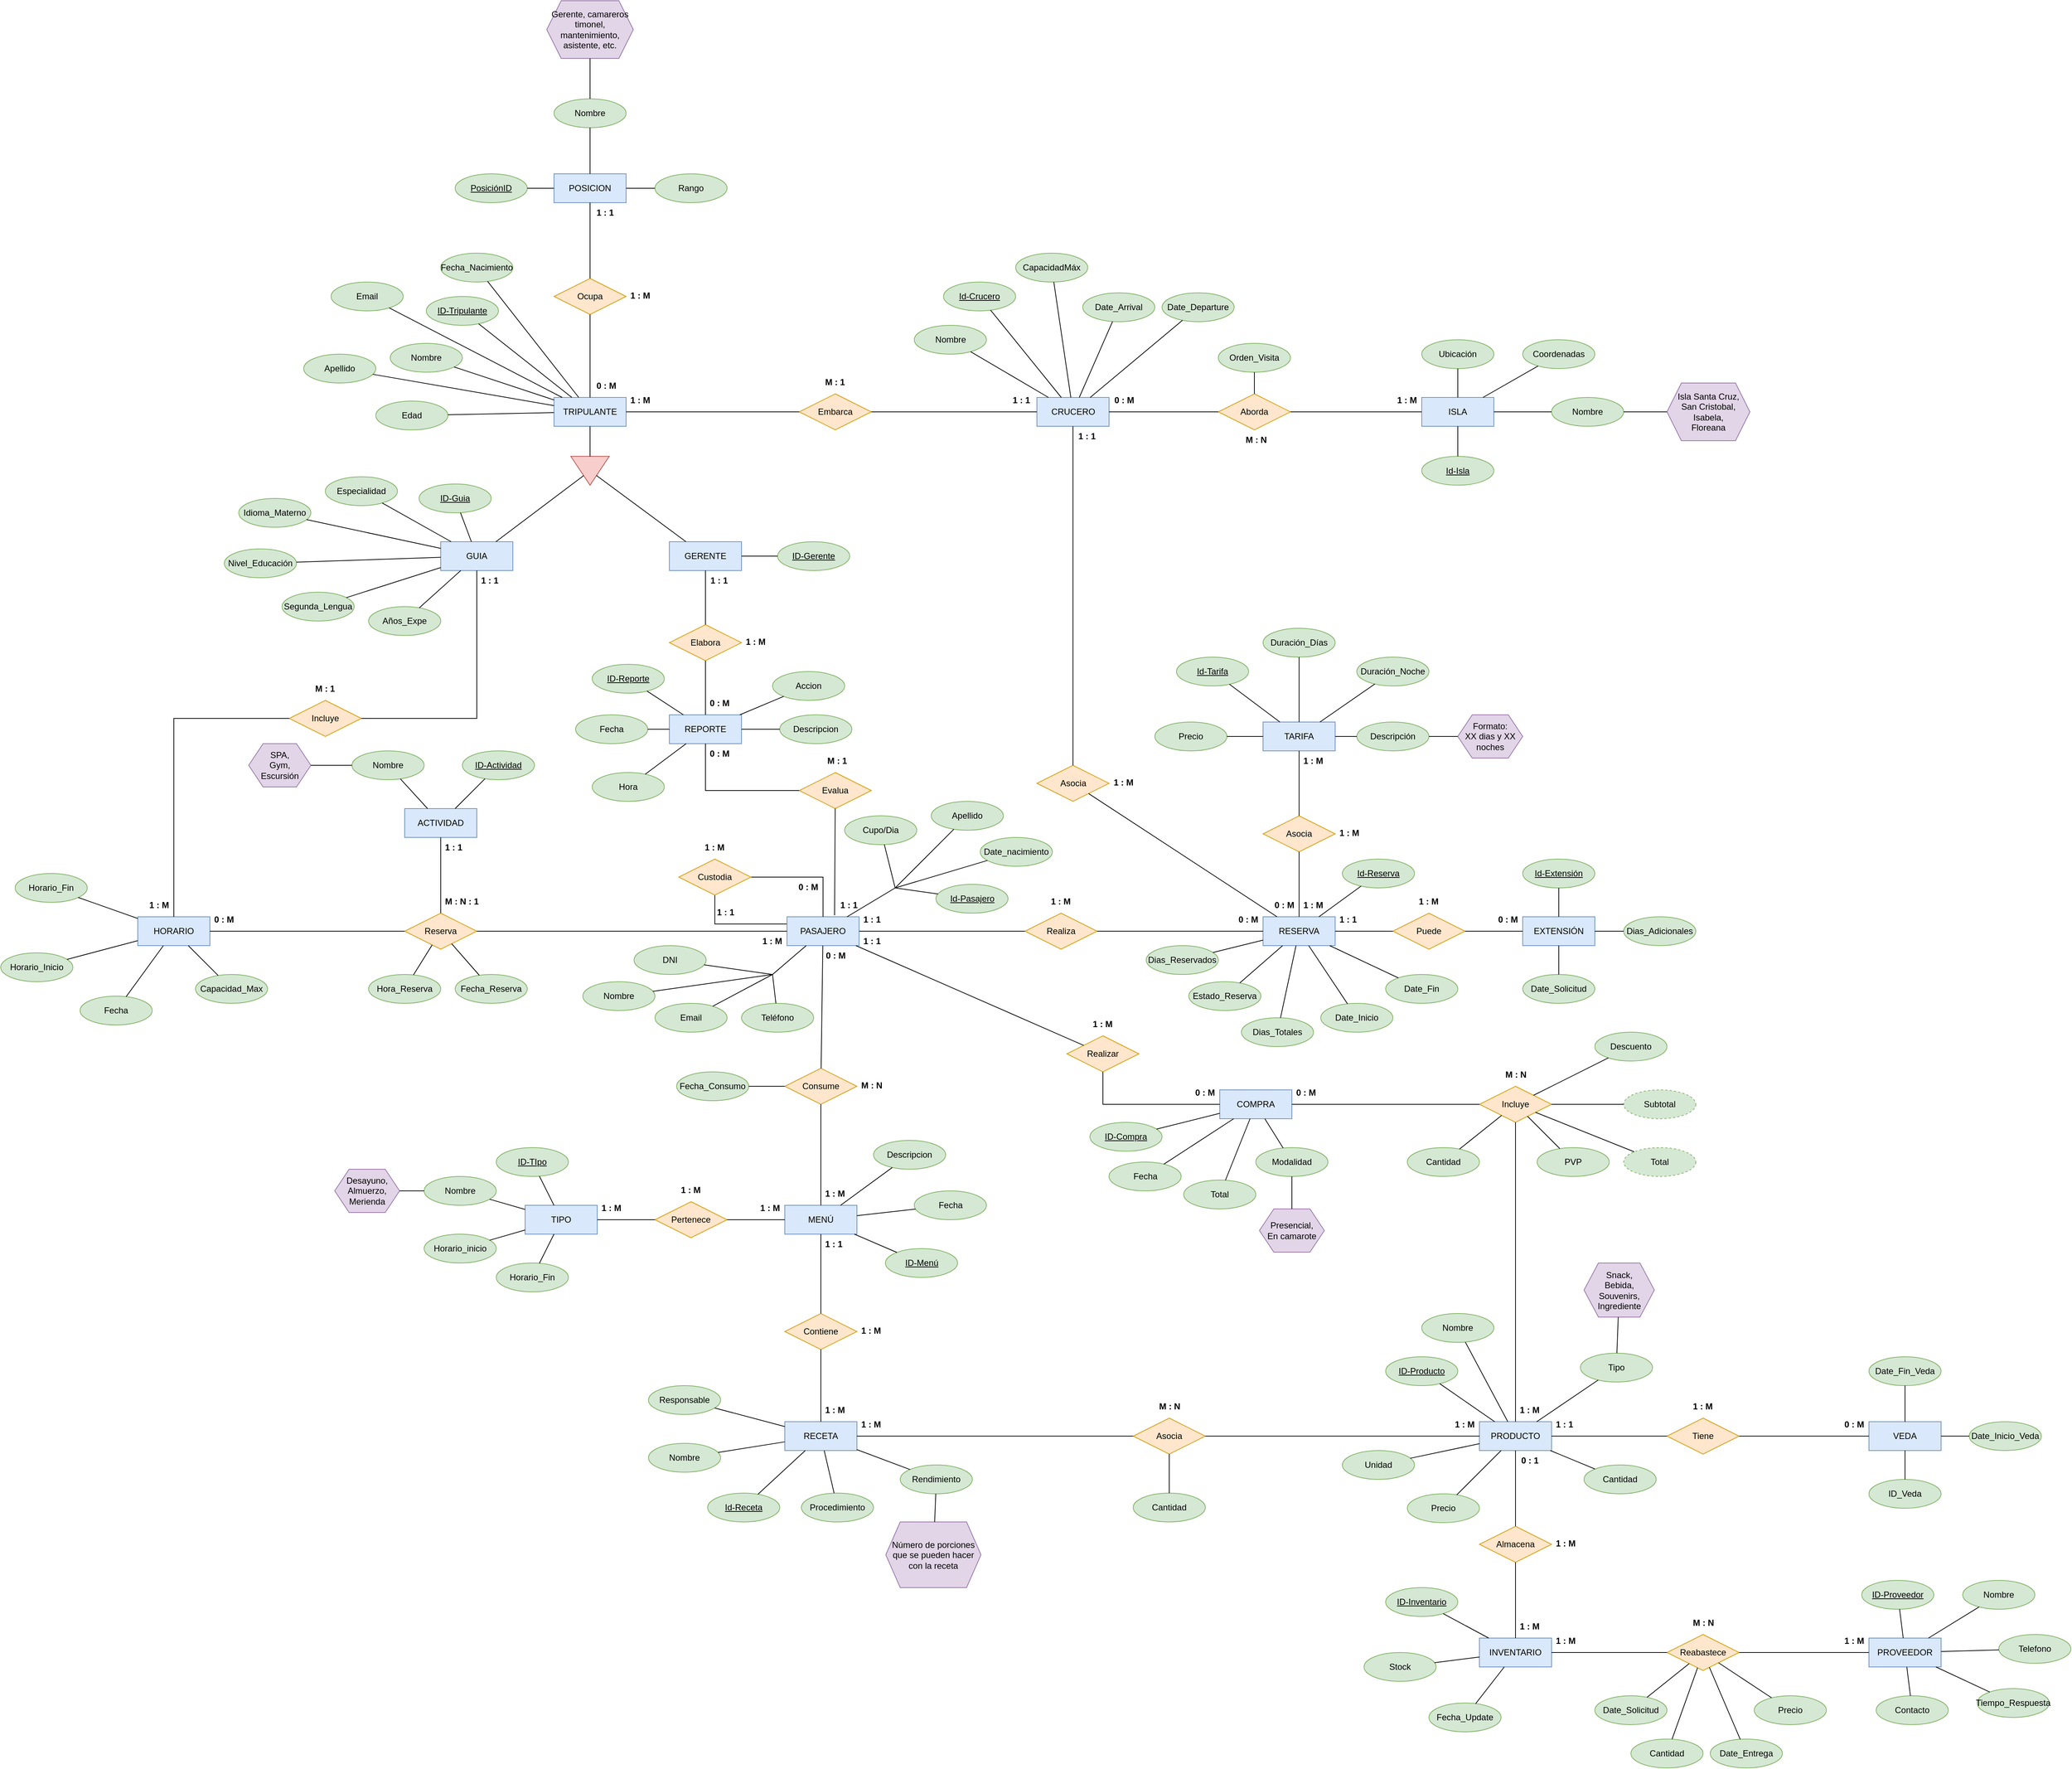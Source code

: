 <mxfile version="24.4.14" type="github">
  <diagram name="Página-1" id="KHGDxLByg3vS5e9Op4B_">
    <mxGraphModel dx="2680" dy="1819" grid="1" gridSize="10" guides="1" tooltips="1" connect="1" arrows="1" fold="1" page="1" pageScale="1" pageWidth="827" pageHeight="1169" math="0" shadow="0">
      <root>
        <mxCell id="0" />
        <mxCell id="1" parent="0" />
        <mxCell id="IWDR3bXAUsiOQZhs0rEP-1" value="RESERVA" style="whiteSpace=wrap;html=1;align=center;fillColor=#dae8fc;strokeColor=#6c8ebf;" parent="1" vertex="1">
          <mxGeometry x="460" y="280" width="100" height="40" as="geometry" />
        </mxCell>
        <mxCell id="IWDR3bXAUsiOQZhs0rEP-83" style="edgeStyle=orthogonalEdgeStyle;rounded=0;orthogonalLoop=1;jettySize=auto;html=1;entryX=0.5;entryY=1;entryDx=0;entryDy=0;endArrow=none;endFill=0;" parent="1" source="IWDR3bXAUsiOQZhs0rEP-2" target="IWDR3bXAUsiOQZhs0rEP-67" edge="1">
          <mxGeometry relative="1" as="geometry">
            <Array as="points">
              <mxPoint x="-300" y="290" />
            </Array>
          </mxGeometry>
        </mxCell>
        <mxCell id="IWDR3bXAUsiOQZhs0rEP-2" value="PASAJERO" style="whiteSpace=wrap;html=1;align=center;fillColor=#dae8fc;strokeColor=#6c8ebf;" parent="1" vertex="1">
          <mxGeometry x="-200" y="280" width="100" height="40" as="geometry" />
        </mxCell>
        <mxCell id="IWDR3bXAUsiOQZhs0rEP-3" value="Realiza" style="shape=rhombus;perimeter=rhombusPerimeter;whiteSpace=wrap;html=1;align=center;fillColor=#ffe6cc;strokeColor=#d79b00;" parent="1" vertex="1">
          <mxGeometry x="130" y="275" width="100" height="50" as="geometry" />
        </mxCell>
        <mxCell id="IWDR3bXAUsiOQZhs0rEP-7" value="" style="endArrow=none;html=1;rounded=0;" parent="1" source="IWDR3bXAUsiOQZhs0rEP-2" target="IWDR3bXAUsiOQZhs0rEP-3" edge="1">
          <mxGeometry relative="1" as="geometry">
            <mxPoint x="-150" y="360" as="sourcePoint" />
            <mxPoint x="10" y="360" as="targetPoint" />
          </mxGeometry>
        </mxCell>
        <mxCell id="IWDR3bXAUsiOQZhs0rEP-8" value="" style="endArrow=none;html=1;rounded=0;" parent="1" source="IWDR3bXAUsiOQZhs0rEP-3" target="IWDR3bXAUsiOQZhs0rEP-1" edge="1">
          <mxGeometry relative="1" as="geometry">
            <mxPoint x="340" y="360" as="sourcePoint" />
            <mxPoint x="500" y="360" as="targetPoint" />
          </mxGeometry>
        </mxCell>
        <mxCell id="IWDR3bXAUsiOQZhs0rEP-9" value="Puede" style="shape=rhombus;perimeter=rhombusPerimeter;whiteSpace=wrap;html=1;align=center;fillColor=#ffe6cc;strokeColor=#d79b00;" parent="1" vertex="1">
          <mxGeometry x="640" y="275" width="100" height="50" as="geometry" />
        </mxCell>
        <mxCell id="IWDR3bXAUsiOQZhs0rEP-11" value="EXTENSIÓN" style="whiteSpace=wrap;html=1;align=center;fillColor=#dae8fc;strokeColor=#6c8ebf;" parent="1" vertex="1">
          <mxGeometry x="820" y="280" width="100" height="40" as="geometry" />
        </mxCell>
        <mxCell id="IWDR3bXAUsiOQZhs0rEP-12" value="" style="endArrow=none;html=1;rounded=0;" parent="1" source="IWDR3bXAUsiOQZhs0rEP-11" target="IWDR3bXAUsiOQZhs0rEP-9" edge="1">
          <mxGeometry relative="1" as="geometry">
            <mxPoint x="130" y="360" as="sourcePoint" />
            <mxPoint x="290" y="360" as="targetPoint" />
          </mxGeometry>
        </mxCell>
        <mxCell id="IWDR3bXAUsiOQZhs0rEP-13" value="1 : M" style="text;strokeColor=none;fillColor=none;spacingLeft=4;spacingRight=4;overflow=hidden;rotatable=0;points=[[0,0.5],[1,0.5]];portConstraint=eastwest;fontSize=12;whiteSpace=wrap;html=1;fontStyle=1" parent="1" vertex="1">
          <mxGeometry x="160" y="245" width="40" height="30" as="geometry" />
        </mxCell>
        <mxCell id="IWDR3bXAUsiOQZhs0rEP-14" value="" style="endArrow=none;html=1;rounded=0;" parent="1" source="IWDR3bXAUsiOQZhs0rEP-1" target="IWDR3bXAUsiOQZhs0rEP-9" edge="1">
          <mxGeometry relative="1" as="geometry">
            <mxPoint x="550" y="370" as="sourcePoint" />
            <mxPoint x="710" y="370" as="targetPoint" />
          </mxGeometry>
        </mxCell>
        <mxCell id="IWDR3bXAUsiOQZhs0rEP-15" value="1 : M" style="text;strokeColor=none;fillColor=none;spacingLeft=4;spacingRight=4;overflow=hidden;rotatable=0;points=[[0,0.5],[1,0.5]];portConstraint=eastwest;fontSize=12;whiteSpace=wrap;html=1;fontStyle=1" parent="1" vertex="1">
          <mxGeometry x="670" y="245" width="40" height="30" as="geometry" />
        </mxCell>
        <mxCell id="IWDR3bXAUsiOQZhs0rEP-16" value="Asocia" style="shape=rhombus;perimeter=rhombusPerimeter;whiteSpace=wrap;html=1;align=center;fillColor=#ffe6cc;strokeColor=#d79b00;" parent="1" vertex="1">
          <mxGeometry x="460" y="140" width="100" height="50" as="geometry" />
        </mxCell>
        <mxCell id="IWDR3bXAUsiOQZhs0rEP-17" value="TARIFA" style="whiteSpace=wrap;html=1;align=center;fillColor=#dae8fc;strokeColor=#6c8ebf;" parent="1" vertex="1">
          <mxGeometry x="460" y="10" width="100" height="40" as="geometry" />
        </mxCell>
        <mxCell id="IWDR3bXAUsiOQZhs0rEP-18" value="" style="endArrow=none;html=1;rounded=0;" parent="1" source="IWDR3bXAUsiOQZhs0rEP-17" target="IWDR3bXAUsiOQZhs0rEP-16" edge="1">
          <mxGeometry relative="1" as="geometry">
            <mxPoint x="460" y="120" as="sourcePoint" />
            <mxPoint x="620" y="120" as="targetPoint" />
          </mxGeometry>
        </mxCell>
        <mxCell id="IWDR3bXAUsiOQZhs0rEP-19" value="" style="endArrow=none;html=1;rounded=0;" parent="1" source="IWDR3bXAUsiOQZhs0rEP-16" target="IWDR3bXAUsiOQZhs0rEP-1" edge="1">
          <mxGeometry relative="1" as="geometry">
            <mxPoint x="600" y="200" as="sourcePoint" />
            <mxPoint x="760" y="200" as="targetPoint" />
          </mxGeometry>
        </mxCell>
        <mxCell id="IWDR3bXAUsiOQZhs0rEP-20" value="1 : M" style="text;strokeColor=none;fillColor=none;spacingLeft=4;spacingRight=4;overflow=hidden;rotatable=0;points=[[0,0.5],[1,0.5]];portConstraint=eastwest;fontSize=12;whiteSpace=wrap;html=1;fontStyle=1" parent="1" vertex="1">
          <mxGeometry x="560" y="150" width="40" height="30" as="geometry" />
        </mxCell>
        <mxCell id="IWDR3bXAUsiOQZhs0rEP-26" value="MENÚ" style="whiteSpace=wrap;html=1;align=center;fillColor=#dae8fc;strokeColor=#6c8ebf;" parent="1" vertex="1">
          <mxGeometry x="-203" y="680" width="100" height="40" as="geometry" />
        </mxCell>
        <mxCell id="IWDR3bXAUsiOQZhs0rEP-31" value="Fecha" style="ellipse;whiteSpace=wrap;html=1;align=center;fillColor=#d5e8d4;strokeColor=#82b366;" parent="1" vertex="1">
          <mxGeometry x="-23.5" y="660" width="100" height="40" as="geometry" />
        </mxCell>
        <mxCell id="IWDR3bXAUsiOQZhs0rEP-32" value="Descripcion" style="ellipse;whiteSpace=wrap;html=1;align=center;fillColor=#d5e8d4;strokeColor=#82b366;" parent="1" vertex="1">
          <mxGeometry x="-80" y="590" width="100" height="40" as="geometry" />
        </mxCell>
        <mxCell id="IWDR3bXAUsiOQZhs0rEP-33" value="ID-Menú" style="ellipse;whiteSpace=wrap;html=1;align=center;fontStyle=4;fillColor=#d5e8d4;strokeColor=#82b366;" parent="1" vertex="1">
          <mxGeometry x="-63.5" y="740" width="100" height="40" as="geometry" />
        </mxCell>
        <mxCell id="IWDR3bXAUsiOQZhs0rEP-34" value="" style="endArrow=none;html=1;rounded=0;" parent="1" source="IWDR3bXAUsiOQZhs0rEP-33" target="IWDR3bXAUsiOQZhs0rEP-26" edge="1">
          <mxGeometry relative="1" as="geometry">
            <mxPoint x="-203" y="750" as="sourcePoint" />
            <mxPoint x="-43" y="750" as="targetPoint" />
          </mxGeometry>
        </mxCell>
        <mxCell id="IWDR3bXAUsiOQZhs0rEP-35" value="" style="endArrow=none;html=1;rounded=0;" parent="1" source="IWDR3bXAUsiOQZhs0rEP-31" target="IWDR3bXAUsiOQZhs0rEP-26" edge="1">
          <mxGeometry relative="1" as="geometry">
            <mxPoint x="-273" y="730" as="sourcePoint" />
            <mxPoint x="-113" y="730" as="targetPoint" />
          </mxGeometry>
        </mxCell>
        <mxCell id="IWDR3bXAUsiOQZhs0rEP-36" value="" style="endArrow=none;html=1;rounded=0;" parent="1" source="IWDR3bXAUsiOQZhs0rEP-32" target="IWDR3bXAUsiOQZhs0rEP-26" edge="1">
          <mxGeometry relative="1" as="geometry">
            <mxPoint x="-333" y="730" as="sourcePoint" />
            <mxPoint x="-173" y="730" as="targetPoint" />
          </mxGeometry>
        </mxCell>
        <mxCell id="IWDR3bXAUsiOQZhs0rEP-39" value="Desayuno,&lt;div&gt;Almuerzo,&lt;/div&gt;&lt;div&gt;Merienda&lt;/div&gt;" style="shape=hexagon;perimeter=hexagonPerimeter2;whiteSpace=wrap;html=1;fixedSize=1;fillColor=#e1d5e7;strokeColor=#9673a6;" parent="1" vertex="1">
          <mxGeometry x="-827" y="630" width="90" height="60" as="geometry" />
        </mxCell>
        <mxCell id="IWDR3bXAUsiOQZhs0rEP-45" value="Id-Tarifa" style="ellipse;whiteSpace=wrap;html=1;align=center;fontStyle=4;fillColor=#d5e8d4;strokeColor=#82b366;" parent="1" vertex="1">
          <mxGeometry x="340" y="-80" width="100" height="40" as="geometry" />
        </mxCell>
        <mxCell id="IWDR3bXAUsiOQZhs0rEP-46" value="Precio" style="ellipse;whiteSpace=wrap;html=1;align=center;fillColor=#d5e8d4;strokeColor=#82b366;" parent="1" vertex="1">
          <mxGeometry x="310" y="10" width="100" height="40" as="geometry" />
        </mxCell>
        <mxCell id="IWDR3bXAUsiOQZhs0rEP-47" value="" style="endArrow=none;html=1;rounded=0;" parent="1" source="IWDR3bXAUsiOQZhs0rEP-46" target="IWDR3bXAUsiOQZhs0rEP-17" edge="1">
          <mxGeometry relative="1" as="geometry">
            <mxPoint x="350" y="40" as="sourcePoint" />
            <mxPoint x="510" y="40" as="targetPoint" />
          </mxGeometry>
        </mxCell>
        <mxCell id="IWDR3bXAUsiOQZhs0rEP-48" value="" style="endArrow=none;html=1;rounded=0;" parent="1" source="IWDR3bXAUsiOQZhs0rEP-45" target="IWDR3bXAUsiOQZhs0rEP-17" edge="1">
          <mxGeometry relative="1" as="geometry">
            <mxPoint x="390" y="40" as="sourcePoint" />
            <mxPoint x="550" y="40" as="targetPoint" />
          </mxGeometry>
        </mxCell>
        <mxCell id="IWDR3bXAUsiOQZhs0rEP-49" value="Duración_Días" style="ellipse;whiteSpace=wrap;html=1;align=center;fillColor=#d5e8d4;strokeColor=#82b366;" parent="1" vertex="1">
          <mxGeometry x="460" y="-120" width="100" height="40" as="geometry" />
        </mxCell>
        <mxCell id="IWDR3bXAUsiOQZhs0rEP-50" value="" style="endArrow=none;html=1;rounded=0;" parent="1" source="IWDR3bXAUsiOQZhs0rEP-17" target="IWDR3bXAUsiOQZhs0rEP-49" edge="1">
          <mxGeometry relative="1" as="geometry">
            <mxPoint x="630" y="20" as="sourcePoint" />
            <mxPoint x="790" y="20" as="targetPoint" />
          </mxGeometry>
        </mxCell>
        <mxCell id="IWDR3bXAUsiOQZhs0rEP-51" value="Descripción" style="ellipse;whiteSpace=wrap;html=1;align=center;fillColor=#d5e8d4;strokeColor=#82b366;" parent="1" vertex="1">
          <mxGeometry x="590" y="10" width="100" height="40" as="geometry" />
        </mxCell>
        <mxCell id="IWDR3bXAUsiOQZhs0rEP-52" value="" style="endArrow=none;html=1;rounded=0;" parent="1" source="IWDR3bXAUsiOQZhs0rEP-17" target="IWDR3bXAUsiOQZhs0rEP-51" edge="1">
          <mxGeometry relative="1" as="geometry">
            <mxPoint x="530" y="100" as="sourcePoint" />
            <mxPoint x="690" y="100" as="targetPoint" />
          </mxGeometry>
        </mxCell>
        <mxCell id="IWDR3bXAUsiOQZhs0rEP-55" value="Id-Extensión" style="ellipse;whiteSpace=wrap;html=1;align=center;fontStyle=4;fillColor=#d5e8d4;strokeColor=#82b366;" parent="1" vertex="1">
          <mxGeometry x="820" y="200" width="100" height="40" as="geometry" />
        </mxCell>
        <mxCell id="IWDR3bXAUsiOQZhs0rEP-56" value="Date_Solicitud" style="ellipse;whiteSpace=wrap;html=1;align=center;fillColor=#d5e8d4;strokeColor=#82b366;" parent="1" vertex="1">
          <mxGeometry x="820" y="360" width="100" height="40" as="geometry" />
        </mxCell>
        <mxCell id="IWDR3bXAUsiOQZhs0rEP-57" value="Dias_Adicionales" style="ellipse;whiteSpace=wrap;html=1;align=center;fillColor=#d5e8d4;strokeColor=#82b366;" parent="1" vertex="1">
          <mxGeometry x="960" y="280" width="100" height="40" as="geometry" />
        </mxCell>
        <mxCell id="IWDR3bXAUsiOQZhs0rEP-61" value="" style="endArrow=none;html=1;rounded=0;" parent="1" source="IWDR3bXAUsiOQZhs0rEP-55" target="IWDR3bXAUsiOQZhs0rEP-11" edge="1">
          <mxGeometry relative="1" as="geometry">
            <mxPoint x="830" y="340" as="sourcePoint" />
            <mxPoint x="990" y="340" as="targetPoint" />
          </mxGeometry>
        </mxCell>
        <mxCell id="IWDR3bXAUsiOQZhs0rEP-62" value="" style="endArrow=none;html=1;rounded=0;" parent="1" source="IWDR3bXAUsiOQZhs0rEP-57" target="IWDR3bXAUsiOQZhs0rEP-11" edge="1">
          <mxGeometry relative="1" as="geometry">
            <mxPoint x="950" y="240" as="sourcePoint" />
            <mxPoint x="1110" y="240" as="targetPoint" />
          </mxGeometry>
        </mxCell>
        <mxCell id="IWDR3bXAUsiOQZhs0rEP-65" value="" style="endArrow=none;html=1;rounded=0;" parent="1" source="IWDR3bXAUsiOQZhs0rEP-11" target="IWDR3bXAUsiOQZhs0rEP-56" edge="1">
          <mxGeometry relative="1" as="geometry">
            <mxPoint x="920" y="320" as="sourcePoint" />
            <mxPoint x="1080" y="320" as="targetPoint" />
          </mxGeometry>
        </mxCell>
        <mxCell id="IWDR3bXAUsiOQZhs0rEP-84" style="edgeStyle=orthogonalEdgeStyle;rounded=0;orthogonalLoop=1;jettySize=auto;html=1;endArrow=none;endFill=0;" parent="1" source="IWDR3bXAUsiOQZhs0rEP-67" target="IWDR3bXAUsiOQZhs0rEP-2" edge="1">
          <mxGeometry relative="1" as="geometry" />
        </mxCell>
        <mxCell id="IWDR3bXAUsiOQZhs0rEP-67" value="Custodia" style="shape=rhombus;perimeter=rhombusPerimeter;whiteSpace=wrap;html=1;align=center;fillColor=#ffe6cc;strokeColor=#d79b00;" parent="1" vertex="1">
          <mxGeometry x="-350" y="200" width="100" height="50" as="geometry" />
        </mxCell>
        <mxCell id="IWDR3bXAUsiOQZhs0rEP-68" value="Id-Pasajero" style="ellipse;whiteSpace=wrap;html=1;align=center;fontStyle=4;fillColor=#d5e8d4;strokeColor=#82b366;" parent="1" vertex="1">
          <mxGeometry x="6.5" y="235" width="100" height="40" as="geometry" />
        </mxCell>
        <mxCell id="IWDR3bXAUsiOQZhs0rEP-69" value="Nombre" style="ellipse;whiteSpace=wrap;html=1;align=center;fillColor=#d5e8d4;strokeColor=#82b366;" parent="1" vertex="1">
          <mxGeometry x="-483" y="370" width="100" height="40" as="geometry" />
        </mxCell>
        <mxCell id="IWDR3bXAUsiOQZhs0rEP-71" value="Apellido" style="ellipse;whiteSpace=wrap;html=1;align=center;fillColor=#d5e8d4;strokeColor=#82b366;" parent="1" vertex="1">
          <mxGeometry y="120" width="100" height="40" as="geometry" />
        </mxCell>
        <mxCell id="IWDR3bXAUsiOQZhs0rEP-72" value="Email" style="ellipse;whiteSpace=wrap;html=1;align=center;fillColor=#d5e8d4;strokeColor=#82b366;" parent="1" vertex="1">
          <mxGeometry x="-383" y="400" width="100" height="40" as="geometry" />
        </mxCell>
        <mxCell id="IWDR3bXAUsiOQZhs0rEP-73" value="DNI" style="ellipse;whiteSpace=wrap;html=1;align=center;fillColor=#d5e8d4;strokeColor=#82b366;" parent="1" vertex="1">
          <mxGeometry x="-412" y="320" width="100" height="40" as="geometry" />
        </mxCell>
        <mxCell id="IWDR3bXAUsiOQZhs0rEP-74" value="Teléfono" style="ellipse;whiteSpace=wrap;html=1;align=center;fillColor=#d5e8d4;strokeColor=#82b366;" parent="1" vertex="1">
          <mxGeometry x="-263" y="400" width="100" height="40" as="geometry" />
        </mxCell>
        <mxCell id="IWDR3bXAUsiOQZhs0rEP-75" value="Date_nacimiento" style="ellipse;whiteSpace=wrap;html=1;align=center;fillColor=#d5e8d4;strokeColor=#82b366;" parent="1" vertex="1">
          <mxGeometry x="68" y="170" width="100" height="40" as="geometry" />
        </mxCell>
        <mxCell id="IWDR3bXAUsiOQZhs0rEP-77" value="" style="endArrow=none;html=1;rounded=0;" parent="1" source="IWDR3bXAUsiOQZhs0rEP-69" target="IWDR3bXAUsiOQZhs0rEP-2" edge="1">
          <mxGeometry relative="1" as="geometry">
            <mxPoint x="-130" y="180" as="sourcePoint" />
            <mxPoint x="30" y="180" as="targetPoint" />
            <Array as="points">
              <mxPoint x="-220" y="360" />
            </Array>
          </mxGeometry>
        </mxCell>
        <mxCell id="IWDR3bXAUsiOQZhs0rEP-81" value="" style="endArrow=none;html=1;rounded=0;" parent="1" source="IWDR3bXAUsiOQZhs0rEP-2" target="IWDR3bXAUsiOQZhs0rEP-71" edge="1">
          <mxGeometry relative="1" as="geometry">
            <mxPoint x="-200" y="350" as="sourcePoint" />
            <mxPoint x="-40" y="350" as="targetPoint" />
            <Array as="points">
              <mxPoint x="-50" y="240" />
            </Array>
          </mxGeometry>
        </mxCell>
        <mxCell id="IWDR3bXAUsiOQZhs0rEP-85" value="Id-Reserva" style="ellipse;whiteSpace=wrap;html=1;align=center;fontStyle=4;fillColor=#d5e8d4;strokeColor=#82b366;" parent="1" vertex="1">
          <mxGeometry x="570" y="200" width="100" height="40" as="geometry" />
        </mxCell>
        <mxCell id="IWDR3bXAUsiOQZhs0rEP-86" value="Estado_Reserva" style="ellipse;whiteSpace=wrap;html=1;align=center;fillColor=#d5e8d4;strokeColor=#82b366;" parent="1" vertex="1">
          <mxGeometry x="357" y="370" width="100" height="40" as="geometry" />
        </mxCell>
        <mxCell id="IWDR3bXAUsiOQZhs0rEP-87" value="Date_Inicio" style="ellipse;whiteSpace=wrap;html=1;align=center;fillColor=#d5e8d4;strokeColor=#82b366;" parent="1" vertex="1">
          <mxGeometry x="540" y="400" width="100" height="40" as="geometry" />
        </mxCell>
        <mxCell id="IWDR3bXAUsiOQZhs0rEP-88" value="Date_Fin" style="ellipse;whiteSpace=wrap;html=1;align=center;fillColor=#d5e8d4;strokeColor=#82b366;" parent="1" vertex="1">
          <mxGeometry x="630" y="360" width="100" height="40" as="geometry" />
        </mxCell>
        <mxCell id="IWDR3bXAUsiOQZhs0rEP-89" value="" style="endArrow=none;html=1;rounded=0;" parent="1" source="IWDR3bXAUsiOQZhs0rEP-85" target="IWDR3bXAUsiOQZhs0rEP-1" edge="1">
          <mxGeometry relative="1" as="geometry">
            <mxPoint x="440" y="280" as="sourcePoint" />
            <mxPoint x="600" y="280" as="targetPoint" />
          </mxGeometry>
        </mxCell>
        <mxCell id="IWDR3bXAUsiOQZhs0rEP-90" value="" style="endArrow=none;html=1;rounded=0;" parent="1" source="IWDR3bXAUsiOQZhs0rEP-86" target="IWDR3bXAUsiOQZhs0rEP-1" edge="1">
          <mxGeometry relative="1" as="geometry">
            <mxPoint x="370" y="380" as="sourcePoint" />
            <mxPoint x="530" y="380" as="targetPoint" />
          </mxGeometry>
        </mxCell>
        <mxCell id="IWDR3bXAUsiOQZhs0rEP-91" value="" style="endArrow=none;html=1;rounded=0;" parent="1" source="IWDR3bXAUsiOQZhs0rEP-88" target="IWDR3bXAUsiOQZhs0rEP-1" edge="1">
          <mxGeometry relative="1" as="geometry">
            <mxPoint x="440" y="450" as="sourcePoint" />
            <mxPoint x="600" y="450" as="targetPoint" />
          </mxGeometry>
        </mxCell>
        <mxCell id="IWDR3bXAUsiOQZhs0rEP-92" value="" style="endArrow=none;html=1;rounded=0;" parent="1" source="IWDR3bXAUsiOQZhs0rEP-1" target="IWDR3bXAUsiOQZhs0rEP-87" edge="1">
          <mxGeometry relative="1" as="geometry">
            <mxPoint x="520" y="360" as="sourcePoint" />
            <mxPoint x="680" y="360" as="targetPoint" />
          </mxGeometry>
        </mxCell>
        <mxCell id="IWDR3bXAUsiOQZhs0rEP-94" value="Formato:&lt;br&gt;XX dias y XX noches" style="shape=hexagon;perimeter=hexagonPerimeter2;whiteSpace=wrap;html=1;fixedSize=1;fillColor=#e1d5e7;strokeColor=#9673a6;" parent="1" vertex="1">
          <mxGeometry x="730" width="90" height="60" as="geometry" />
        </mxCell>
        <mxCell id="IWDR3bXAUsiOQZhs0rEP-99" value="Contiene" style="shape=rhombus;perimeter=rhombusPerimeter;whiteSpace=wrap;html=1;align=center;fillColor=#ffe6cc;strokeColor=#d79b00;" parent="1" vertex="1">
          <mxGeometry x="-203" y="830" width="100" height="50" as="geometry" />
        </mxCell>
        <mxCell id="IWDR3bXAUsiOQZhs0rEP-100" value="RECETA" style="whiteSpace=wrap;html=1;align=center;fillColor=#dae8fc;strokeColor=#6c8ebf;" parent="1" vertex="1">
          <mxGeometry x="-203" y="980" width="100" height="40" as="geometry" />
        </mxCell>
        <mxCell id="IWDR3bXAUsiOQZhs0rEP-104" value="" style="endArrow=none;html=1;rounded=0;" parent="1" source="IWDR3bXAUsiOQZhs0rEP-99" target="IWDR3bXAUsiOQZhs0rEP-100" edge="1">
          <mxGeometry relative="1" as="geometry">
            <mxPoint x="-252" y="910" as="sourcePoint" />
            <mxPoint x="-92" y="910" as="targetPoint" />
          </mxGeometry>
        </mxCell>
        <mxCell id="IWDR3bXAUsiOQZhs0rEP-105" value="Id-Receta" style="ellipse;whiteSpace=wrap;html=1;align=center;fontStyle=4;fillColor=#d5e8d4;strokeColor=#82b366;" parent="1" vertex="1">
          <mxGeometry x="-310" y="1079" width="100" height="40" as="geometry" />
        </mxCell>
        <mxCell id="IWDR3bXAUsiOQZhs0rEP-106" value="Responsable" style="ellipse;whiteSpace=wrap;html=1;align=center;fillColor=#d5e8d4;strokeColor=#82b366;" parent="1" vertex="1">
          <mxGeometry x="-392" y="930" width="100" height="40" as="geometry" />
        </mxCell>
        <mxCell id="IWDR3bXAUsiOQZhs0rEP-107" value="Nombre" style="ellipse;whiteSpace=wrap;html=1;align=center;fillColor=#d5e8d4;strokeColor=#82b366;" parent="1" vertex="1">
          <mxGeometry x="-392" y="1010" width="100" height="40" as="geometry" />
        </mxCell>
        <mxCell id="IWDR3bXAUsiOQZhs0rEP-108" value="Procedimiento" style="ellipse;whiteSpace=wrap;html=1;align=center;fillColor=#d5e8d4;strokeColor=#82b366;" parent="1" vertex="1">
          <mxGeometry x="-180" y="1079" width="100" height="40" as="geometry" />
        </mxCell>
        <mxCell id="IWDR3bXAUsiOQZhs0rEP-109" value="Rendimiento" style="ellipse;whiteSpace=wrap;html=1;align=center;fillColor=#d5e8d4;strokeColor=#82b366;" parent="1" vertex="1">
          <mxGeometry x="-43" y="1040" width="100" height="40" as="geometry" />
        </mxCell>
        <mxCell id="IWDR3bXAUsiOQZhs0rEP-110" value="" style="endArrow=none;html=1;rounded=0;" parent="1" source="IWDR3bXAUsiOQZhs0rEP-106" target="IWDR3bXAUsiOQZhs0rEP-100" edge="1">
          <mxGeometry relative="1" as="geometry">
            <mxPoint x="-272" y="1070" as="sourcePoint" />
            <mxPoint x="-112" y="1070" as="targetPoint" />
          </mxGeometry>
        </mxCell>
        <mxCell id="IWDR3bXAUsiOQZhs0rEP-111" value="" style="endArrow=none;html=1;rounded=0;" parent="1" source="IWDR3bXAUsiOQZhs0rEP-105" target="IWDR3bXAUsiOQZhs0rEP-100" edge="1">
          <mxGeometry relative="1" as="geometry">
            <mxPoint x="-212" y="1080" as="sourcePoint" />
            <mxPoint x="-52" y="1080" as="targetPoint" />
            <Array as="points" />
          </mxGeometry>
        </mxCell>
        <mxCell id="IWDR3bXAUsiOQZhs0rEP-112" value="" style="endArrow=none;html=1;rounded=0;" parent="1" source="IWDR3bXAUsiOQZhs0rEP-100" target="IWDR3bXAUsiOQZhs0rEP-107" edge="1">
          <mxGeometry relative="1" as="geometry">
            <mxPoint x="-112" y="1090" as="sourcePoint" />
            <mxPoint x="48" y="1090" as="targetPoint" />
          </mxGeometry>
        </mxCell>
        <mxCell id="IWDR3bXAUsiOQZhs0rEP-113" value="" style="endArrow=none;html=1;rounded=0;" parent="1" source="IWDR3bXAUsiOQZhs0rEP-100" target="IWDR3bXAUsiOQZhs0rEP-108" edge="1">
          <mxGeometry relative="1" as="geometry">
            <mxPoint x="-102" y="1070" as="sourcePoint" />
            <mxPoint x="58" y="1070" as="targetPoint" />
          </mxGeometry>
        </mxCell>
        <mxCell id="IWDR3bXAUsiOQZhs0rEP-114" value="" style="endArrow=none;html=1;rounded=0;" parent="1" source="IWDR3bXAUsiOQZhs0rEP-100" target="IWDR3bXAUsiOQZhs0rEP-109" edge="1">
          <mxGeometry relative="1" as="geometry">
            <mxPoint x="-32" y="940" as="sourcePoint" />
            <mxPoint x="128" y="940" as="targetPoint" />
          </mxGeometry>
        </mxCell>
        <mxCell id="IWDR3bXAUsiOQZhs0rEP-115" value="Número de porciones que se pueden hacer con la receta" style="shape=hexagon;perimeter=hexagonPerimeter2;whiteSpace=wrap;html=1;fixedSize=1;fillColor=#e1d5e7;strokeColor=#9673a6;" parent="1" vertex="1">
          <mxGeometry x="-63" y="1119" width="132" height="91" as="geometry" />
        </mxCell>
        <mxCell id="IWDR3bXAUsiOQZhs0rEP-116" value="" style="endArrow=none;html=1;rounded=0;" parent="1" source="IWDR3bXAUsiOQZhs0rEP-109" target="IWDR3bXAUsiOQZhs0rEP-115" edge="1">
          <mxGeometry relative="1" as="geometry">
            <mxPoint x="147" y="930" as="sourcePoint" />
            <mxPoint x="307" y="930" as="targetPoint" />
          </mxGeometry>
        </mxCell>
        <mxCell id="IWDR3bXAUsiOQZhs0rEP-117" value="Asocia" style="shape=rhombus;perimeter=rhombusPerimeter;whiteSpace=wrap;html=1;align=center;fillColor=#ffe6cc;strokeColor=#d79b00;" parent="1" vertex="1">
          <mxGeometry x="280" y="975" width="100" height="50" as="geometry" />
        </mxCell>
        <mxCell id="IWDR3bXAUsiOQZhs0rEP-118" value="" style="endArrow=none;html=1;rounded=0;" parent="1" source="IWDR3bXAUsiOQZhs0rEP-100" target="IWDR3bXAUsiOQZhs0rEP-117" edge="1">
          <mxGeometry relative="1" as="geometry">
            <mxPoint x="-22" y="910" as="sourcePoint" />
            <mxPoint x="138" y="910" as="targetPoint" />
          </mxGeometry>
        </mxCell>
        <mxCell id="IWDR3bXAUsiOQZhs0rEP-119" value="PRODUCTO" style="whiteSpace=wrap;html=1;align=center;fillColor=#dae8fc;strokeColor=#6c8ebf;" parent="1" vertex="1">
          <mxGeometry x="760" y="980" width="100" height="40" as="geometry" />
        </mxCell>
        <mxCell id="IWDR3bXAUsiOQZhs0rEP-120" value="" style="endArrow=none;html=1;rounded=0;" parent="1" source="IWDR3bXAUsiOQZhs0rEP-117" target="IWDR3bXAUsiOQZhs0rEP-119" edge="1">
          <mxGeometry relative="1" as="geometry">
            <mxPoint x="258" y="920" as="sourcePoint" />
            <mxPoint x="418" y="920" as="targetPoint" />
          </mxGeometry>
        </mxCell>
        <mxCell id="IWDR3bXAUsiOQZhs0rEP-121" value="M : N" style="text;strokeColor=none;fillColor=none;spacingLeft=4;spacingRight=4;overflow=hidden;rotatable=0;points=[[0,0.5],[1,0.5]];portConstraint=eastwest;fontSize=12;whiteSpace=wrap;html=1;fontStyle=1" parent="1" vertex="1">
          <mxGeometry x="310" y="945" width="40" height="30" as="geometry" />
        </mxCell>
        <mxCell id="IWDR3bXAUsiOQZhs0rEP-122" value="Cantidad" style="ellipse;whiteSpace=wrap;html=1;align=center;fillColor=#d5e8d4;strokeColor=#82b366;" parent="1" vertex="1">
          <mxGeometry x="905" y="1040" width="100" height="40" as="geometry" />
        </mxCell>
        <mxCell id="IWDR3bXAUsiOQZhs0rEP-125" value="Unidad" style="ellipse;whiteSpace=wrap;html=1;align=center;fillColor=#d5e8d4;strokeColor=#82b366;" parent="1" vertex="1">
          <mxGeometry x="570" y="1020" width="100" height="40" as="geometry" />
        </mxCell>
        <mxCell id="IWDR3bXAUsiOQZhs0rEP-128" value="ID-Producto" style="ellipse;whiteSpace=wrap;html=1;align=center;fontStyle=4;fillColor=#d5e8d4;strokeColor=#82b366;" parent="1" vertex="1">
          <mxGeometry x="630" y="890" width="100" height="40" as="geometry" />
        </mxCell>
        <mxCell id="IWDR3bXAUsiOQZhs0rEP-129" value="Nombre" style="ellipse;whiteSpace=wrap;html=1;align=center;fillColor=#d5e8d4;strokeColor=#82b366;" parent="1" vertex="1">
          <mxGeometry x="680" y="830" width="100" height="40" as="geometry" />
        </mxCell>
        <mxCell id="IWDR3bXAUsiOQZhs0rEP-133" value="" style="endArrow=none;html=1;rounded=0;" parent="1" source="IWDR3bXAUsiOQZhs0rEP-119" target="IWDR3bXAUsiOQZhs0rEP-129" edge="1">
          <mxGeometry relative="1" as="geometry">
            <mxPoint x="448" y="1030" as="sourcePoint" />
            <mxPoint x="608" y="1030" as="targetPoint" />
          </mxGeometry>
        </mxCell>
        <mxCell id="IWDR3bXAUsiOQZhs0rEP-134" value="" style="endArrow=none;html=1;rounded=0;" parent="1" source="IWDR3bXAUsiOQZhs0rEP-128" target="IWDR3bXAUsiOQZhs0rEP-119" edge="1">
          <mxGeometry relative="1" as="geometry">
            <mxPoint x="468" y="950" as="sourcePoint" />
            <mxPoint x="628" y="950" as="targetPoint" />
          </mxGeometry>
        </mxCell>
        <mxCell id="IWDR3bXAUsiOQZhs0rEP-138" value="CRUCERO" style="whiteSpace=wrap;html=1;align=center;fillColor=#dae8fc;strokeColor=#6c8ebf;" parent="1" vertex="1">
          <mxGeometry x="146.5" y="-440" width="100" height="40" as="geometry" />
        </mxCell>
        <mxCell id="IWDR3bXAUsiOQZhs0rEP-139" value="Id-Crucero" style="ellipse;whiteSpace=wrap;html=1;align=center;fontStyle=4;fillColor=#d5e8d4;strokeColor=#82b366;" parent="1" vertex="1">
          <mxGeometry x="17" y="-600" width="100" height="40" as="geometry" />
        </mxCell>
        <mxCell id="IWDR3bXAUsiOQZhs0rEP-140" value="Nombre" style="ellipse;whiteSpace=wrap;html=1;align=center;fillColor=#d5e8d4;strokeColor=#82b366;" parent="1" vertex="1">
          <mxGeometry x="-23.5" y="-540" width="100" height="40" as="geometry" />
        </mxCell>
        <mxCell id="IWDR3bXAUsiOQZhs0rEP-141" value="CapacidadMáx" style="ellipse;whiteSpace=wrap;html=1;align=center;fillColor=#d5e8d4;strokeColor=#82b366;" parent="1" vertex="1">
          <mxGeometry x="117" y="-640" width="100" height="40" as="geometry" />
        </mxCell>
        <mxCell id="IWDR3bXAUsiOQZhs0rEP-143" value="" style="endArrow=none;html=1;rounded=0;" parent="1" source="IWDR3bXAUsiOQZhs0rEP-140" target="IWDR3bXAUsiOQZhs0rEP-138" edge="1">
          <mxGeometry relative="1" as="geometry">
            <mxPoint x="43.5" y="-460" as="sourcePoint" />
            <mxPoint x="203.5" y="-460" as="targetPoint" />
          </mxGeometry>
        </mxCell>
        <mxCell id="IWDR3bXAUsiOQZhs0rEP-144" value="" style="endArrow=none;html=1;rounded=0;" parent="1" source="IWDR3bXAUsiOQZhs0rEP-139" target="IWDR3bXAUsiOQZhs0rEP-138" edge="1">
          <mxGeometry relative="1" as="geometry">
            <mxPoint x="273.5" y="-590" as="sourcePoint" />
            <mxPoint x="433.5" y="-590" as="targetPoint" />
          </mxGeometry>
        </mxCell>
        <mxCell id="IWDR3bXAUsiOQZhs0rEP-145" value="" style="endArrow=none;html=1;rounded=0;" parent="1" source="IWDR3bXAUsiOQZhs0rEP-138" target="IWDR3bXAUsiOQZhs0rEP-141" edge="1">
          <mxGeometry relative="1" as="geometry">
            <mxPoint x="233.5" y="-500" as="sourcePoint" />
            <mxPoint x="393.5" y="-500" as="targetPoint" />
          </mxGeometry>
        </mxCell>
        <mxCell id="IWDR3bXAUsiOQZhs0rEP-146" value="Asocia" style="shape=rhombus;perimeter=rhombusPerimeter;whiteSpace=wrap;html=1;align=center;fillColor=#ffe6cc;strokeColor=#d79b00;" parent="1" vertex="1">
          <mxGeometry x="146.5" y="70" width="100" height="50" as="geometry" />
        </mxCell>
        <mxCell id="IWDR3bXAUsiOQZhs0rEP-148" value="" style="endArrow=none;html=1;rounded=0;" parent="1" source="IWDR3bXAUsiOQZhs0rEP-138" target="IWDR3bXAUsiOQZhs0rEP-146" edge="1">
          <mxGeometry relative="1" as="geometry">
            <mxPoint x="106.5" y="70" as="sourcePoint" />
            <mxPoint x="266.5" y="70" as="targetPoint" />
          </mxGeometry>
        </mxCell>
        <mxCell id="IWDR3bXAUsiOQZhs0rEP-159" value="Aborda" style="shape=rhombus;perimeter=rhombusPerimeter;whiteSpace=wrap;html=1;align=center;fillColor=#ffe6cc;strokeColor=#d79b00;" parent="1" vertex="1">
          <mxGeometry x="398" y="-445" width="100" height="50" as="geometry" />
        </mxCell>
        <mxCell id="IWDR3bXAUsiOQZhs0rEP-160" value="ISLA" style="whiteSpace=wrap;html=1;align=center;fillColor=#dae8fc;strokeColor=#6c8ebf;" parent="1" vertex="1">
          <mxGeometry x="680" y="-440" width="100" height="40" as="geometry" />
        </mxCell>
        <mxCell id="IWDR3bXAUsiOQZhs0rEP-161" value="Id-Isla" style="ellipse;whiteSpace=wrap;html=1;align=center;fontStyle=4;fillColor=#d5e8d4;strokeColor=#82b366;" parent="1" vertex="1">
          <mxGeometry x="680" y="-358.34" width="100" height="40" as="geometry" />
        </mxCell>
        <mxCell id="IWDR3bXAUsiOQZhs0rEP-162" value="Nombre" style="ellipse;whiteSpace=wrap;html=1;align=center;fillColor=#d5e8d4;strokeColor=#82b366;" parent="1" vertex="1">
          <mxGeometry x="860" y="-440" width="100" height="40" as="geometry" />
        </mxCell>
        <mxCell id="IWDR3bXAUsiOQZhs0rEP-163" value="" style="endArrow=none;html=1;rounded=0;" parent="1" source="IWDR3bXAUsiOQZhs0rEP-161" target="IWDR3bXAUsiOQZhs0rEP-160" edge="1">
          <mxGeometry relative="1" as="geometry">
            <mxPoint x="814.5" y="-546" as="sourcePoint" />
            <mxPoint x="974.5" y="-546" as="targetPoint" />
          </mxGeometry>
        </mxCell>
        <mxCell id="IWDR3bXAUsiOQZhs0rEP-164" value="" style="endArrow=none;html=1;rounded=0;" parent="1" source="IWDR3bXAUsiOQZhs0rEP-162" target="IWDR3bXAUsiOQZhs0rEP-160" edge="1">
          <mxGeometry relative="1" as="geometry">
            <mxPoint x="684.5" y="-436" as="sourcePoint" />
            <mxPoint x="844.5" y="-436" as="targetPoint" />
          </mxGeometry>
        </mxCell>
        <mxCell id="IWDR3bXAUsiOQZhs0rEP-171" value="M : N" style="text;strokeColor=none;fillColor=none;spacingLeft=4;spacingRight=4;overflow=hidden;rotatable=0;points=[[0,0.5],[1,0.5]];portConstraint=eastwest;fontSize=12;whiteSpace=wrap;html=1;fontStyle=1" parent="1" vertex="1">
          <mxGeometry x="430" y="-395" width="40" height="30" as="geometry" />
        </mxCell>
        <mxCell id="IWDR3bXAUsiOQZhs0rEP-182" value="1 : M" style="text;strokeColor=none;fillColor=none;spacingLeft=4;spacingRight=4;overflow=hidden;rotatable=0;points=[[0,0.5],[1,0.5]];portConstraint=eastwest;fontSize=12;whiteSpace=wrap;html=1;fontStyle=1" parent="1" vertex="1">
          <mxGeometry x="510" y="250" width="40" height="30" as="geometry" />
        </mxCell>
        <mxCell id="IWDR3bXAUsiOQZhs0rEP-183" value="1 : M" style="text;strokeColor=none;fillColor=none;spacingLeft=4;spacingRight=4;overflow=hidden;rotatable=0;points=[[0,0.5],[1,0.5]];portConstraint=eastwest;fontSize=12;whiteSpace=wrap;html=1;fontStyle=1" parent="1" vertex="1">
          <mxGeometry x="510" y="50" width="40" height="30" as="geometry" />
        </mxCell>
        <mxCell id="IWDR3bXAUsiOQZhs0rEP-184" value="0 : M" style="text;strokeColor=none;fillColor=none;spacingLeft=4;spacingRight=4;overflow=hidden;rotatable=0;points=[[0,0.5],[1,0.5]];portConstraint=eastwest;fontSize=12;whiteSpace=wrap;html=1;fontStyle=1" parent="1" vertex="1">
          <mxGeometry x="420" y="270" width="40" height="30" as="geometry" />
        </mxCell>
        <mxCell id="IWDR3bXAUsiOQZhs0rEP-185" value="1 : 1" style="text;strokeColor=none;fillColor=none;spacingLeft=4;spacingRight=4;overflow=hidden;rotatable=0;points=[[0,0.5],[1,0.5]];portConstraint=eastwest;fontSize=12;whiteSpace=wrap;html=1;fontStyle=1" parent="1" vertex="1">
          <mxGeometry x="-100" y="270" width="40" height="30" as="geometry" />
        </mxCell>
        <mxCell id="IWDR3bXAUsiOQZhs0rEP-186" value="0 : M" style="text;strokeColor=none;fillColor=none;spacingLeft=4;spacingRight=4;overflow=hidden;rotatable=0;points=[[0,0.5],[1,0.5]];portConstraint=eastwest;fontSize=12;whiteSpace=wrap;html=1;fontStyle=1" parent="1" vertex="1">
          <mxGeometry x="780" y="270" width="40" height="30" as="geometry" />
        </mxCell>
        <mxCell id="IWDR3bXAUsiOQZhs0rEP-187" value="1 : 1" style="text;strokeColor=none;fillColor=none;spacingLeft=4;spacingRight=4;overflow=hidden;rotatable=0;points=[[0,0.5],[1,0.5]];portConstraint=eastwest;fontSize=12;whiteSpace=wrap;html=1;fontStyle=1" parent="1" vertex="1">
          <mxGeometry x="560" y="270" width="40" height="30" as="geometry" />
        </mxCell>
        <mxCell id="IWDR3bXAUsiOQZhs0rEP-189" value="1 : M" style="text;strokeColor=none;fillColor=none;spacingLeft=4;spacingRight=4;overflow=hidden;rotatable=0;points=[[0,0.5],[1,0.5]];portConstraint=eastwest;fontSize=12;whiteSpace=wrap;html=1;fontStyle=1" parent="1" vertex="1">
          <mxGeometry x="720" y="970" width="40" height="30" as="geometry" />
        </mxCell>
        <mxCell id="IWDR3bXAUsiOQZhs0rEP-190" value="1 : M" style="text;strokeColor=none;fillColor=none;spacingLeft=4;spacingRight=4;overflow=hidden;rotatable=0;points=[[0,0.5],[1,0.5]];portConstraint=eastwest;fontSize=12;whiteSpace=wrap;html=1;fontStyle=1" parent="1" vertex="1">
          <mxGeometry x="-103" y="970" width="40" height="30" as="geometry" />
        </mxCell>
        <mxCell id="IWDR3bXAUsiOQZhs0rEP-191" value="1 : M" style="text;strokeColor=none;fillColor=none;spacingLeft=4;spacingRight=4;overflow=hidden;rotatable=0;points=[[0,0.5],[1,0.5]];portConstraint=eastwest;fontSize=12;whiteSpace=wrap;html=1;fontStyle=1" parent="1" vertex="1">
          <mxGeometry x="-153" y="950" width="40" height="30" as="geometry" />
        </mxCell>
        <mxCell id="IWDR3bXAUsiOQZhs0rEP-193" value="1 : M" style="text;strokeColor=none;fillColor=none;spacingLeft=4;spacingRight=4;overflow=hidden;rotatable=0;points=[[0,0.5],[1,0.5]];portConstraint=eastwest;fontSize=12;whiteSpace=wrap;html=1;fontStyle=1" parent="1" vertex="1">
          <mxGeometry x="-320" y="170" width="40" height="30" as="geometry" />
        </mxCell>
        <mxCell id="IWDR3bXAUsiOQZhs0rEP-194" value="0 : M" style="text;strokeColor=none;fillColor=none;spacingLeft=4;spacingRight=4;overflow=hidden;rotatable=0;points=[[0,0.5],[1,0.5]];portConstraint=eastwest;fontSize=12;whiteSpace=wrap;html=1;fontStyle=1" parent="1" vertex="1">
          <mxGeometry x="-190" y="225" width="40" height="30" as="geometry" />
        </mxCell>
        <mxCell id="IWDR3bXAUsiOQZhs0rEP-195" value="1 : 1" style="text;strokeColor=none;fillColor=none;spacingLeft=4;spacingRight=4;overflow=hidden;rotatable=0;points=[[0,0.5],[1,0.5]];portConstraint=eastwest;fontSize=12;whiteSpace=wrap;html=1;fontStyle=1" parent="1" vertex="1">
          <mxGeometry x="-303" y="260" width="40" height="30" as="geometry" />
        </mxCell>
        <mxCell id="wp_j25usdMUmFiuetqk5-1" value="" style="endArrow=none;html=1;rounded=0;" parent="1" source="IWDR3bXAUsiOQZhs0rEP-51" target="IWDR3bXAUsiOQZhs0rEP-94" edge="1">
          <mxGeometry relative="1" as="geometry">
            <mxPoint x="700" y="90" as="sourcePoint" />
            <mxPoint x="860" y="90" as="targetPoint" />
          </mxGeometry>
        </mxCell>
        <mxCell id="wp_j25usdMUmFiuetqk5-2" value="Date_Arrival" style="ellipse;whiteSpace=wrap;html=1;align=center;fillColor=#d5e8d4;strokeColor=#82b366;" parent="1" vertex="1">
          <mxGeometry x="210" y="-585" width="100" height="40" as="geometry" />
        </mxCell>
        <mxCell id="wp_j25usdMUmFiuetqk5-3" value="Date_Departure" style="ellipse;whiteSpace=wrap;html=1;align=center;fillColor=#d5e8d4;strokeColor=#82b366;" parent="1" vertex="1">
          <mxGeometry x="320" y="-585" width="100" height="40" as="geometry" />
        </mxCell>
        <mxCell id="wp_j25usdMUmFiuetqk5-4" value="" style="endArrow=none;html=1;rounded=0;" parent="1" source="IWDR3bXAUsiOQZhs0rEP-138" target="wp_j25usdMUmFiuetqk5-3" edge="1">
          <mxGeometry relative="1" as="geometry">
            <mxPoint x="213.5" y="-490" as="sourcePoint" />
            <mxPoint x="373.5" y="-490" as="targetPoint" />
          </mxGeometry>
        </mxCell>
        <mxCell id="wp_j25usdMUmFiuetqk5-5" value="" style="endArrow=none;html=1;rounded=0;" parent="1" source="IWDR3bXAUsiOQZhs0rEP-138" target="wp_j25usdMUmFiuetqk5-2" edge="1">
          <mxGeometry relative="1" as="geometry">
            <mxPoint x="123.5" y="-360" as="sourcePoint" />
            <mxPoint x="283.5" y="-360" as="targetPoint" />
          </mxGeometry>
        </mxCell>
        <mxCell id="wp_j25usdMUmFiuetqk5-7" value="Isla Santa Cruz,&lt;div&gt;San Cristobal,&lt;/div&gt;&lt;div&gt;Isabela,&lt;/div&gt;&lt;div&gt;Floreana&lt;/div&gt;" style="shape=hexagon;perimeter=hexagonPerimeter2;whiteSpace=wrap;html=1;fixedSize=1;fillColor=#e1d5e7;strokeColor=#9673a6;" parent="1" vertex="1">
          <mxGeometry x="1020" y="-460" width="115" height="80" as="geometry" />
        </mxCell>
        <mxCell id="wp_j25usdMUmFiuetqk5-8" value="" style="endArrow=none;html=1;rounded=0;" parent="1" source="wp_j25usdMUmFiuetqk5-7" target="IWDR3bXAUsiOQZhs0rEP-162" edge="1">
          <mxGeometry relative="1" as="geometry">
            <mxPoint x="684.5" y="-646" as="sourcePoint" />
            <mxPoint x="844.5" y="-646" as="targetPoint" />
          </mxGeometry>
        </mxCell>
        <mxCell id="wp_j25usdMUmFiuetqk5-10" value="" style="endArrow=none;html=1;rounded=0;" parent="1" source="IWDR3bXAUsiOQZhs0rEP-160" target="IWDR3bXAUsiOQZhs0rEP-159" edge="1">
          <mxGeometry relative="1" as="geometry">
            <mxPoint x="764.5" y="-200" as="sourcePoint" />
            <mxPoint x="924.5" y="-200" as="targetPoint" />
          </mxGeometry>
        </mxCell>
        <mxCell id="wp_j25usdMUmFiuetqk5-11" value="1 : M" style="text;strokeColor=none;fillColor=none;spacingLeft=4;spacingRight=4;overflow=hidden;rotatable=0;points=[[0,0.5],[1,0.5]];portConstraint=eastwest;fontSize=12;whiteSpace=wrap;html=1;fontStyle=1" parent="1" vertex="1">
          <mxGeometry x="640" y="-450" width="40" height="30" as="geometry" />
        </mxCell>
        <mxCell id="wp_j25usdMUmFiuetqk5-13" value="Orden_Visita" style="ellipse;whiteSpace=wrap;html=1;align=center;fillColor=#d5e8d4;strokeColor=#82b366;" parent="1" vertex="1">
          <mxGeometry x="398" y="-515" width="100" height="40" as="geometry" />
        </mxCell>
        <mxCell id="wp_j25usdMUmFiuetqk5-14" value="" style="endArrow=none;html=1;rounded=0;" parent="1" source="wp_j25usdMUmFiuetqk5-13" target="IWDR3bXAUsiOQZhs0rEP-159" edge="1">
          <mxGeometry relative="1" as="geometry">
            <mxPoint x="1003.5" y="-420" as="sourcePoint" />
            <mxPoint x="1163.5" y="-420" as="targetPoint" />
          </mxGeometry>
        </mxCell>
        <mxCell id="wp_j25usdMUmFiuetqk5-15" value="Dias_Reservados" style="ellipse;whiteSpace=wrap;html=1;align=center;fillColor=#d5e8d4;strokeColor=#82b366;" parent="1" vertex="1">
          <mxGeometry x="298" y="320" width="100" height="40" as="geometry" />
        </mxCell>
        <mxCell id="wp_j25usdMUmFiuetqk5-16" value="" style="endArrow=none;html=1;rounded=0;" parent="1" source="wp_j25usdMUmFiuetqk5-15" target="IWDR3bXAUsiOQZhs0rEP-1" edge="1">
          <mxGeometry relative="1" as="geometry">
            <mxPoint x="450" y="390" as="sourcePoint" />
            <mxPoint x="610" y="390" as="targetPoint" />
          </mxGeometry>
        </mxCell>
        <mxCell id="wp_j25usdMUmFiuetqk5-17" value="Dias_Totales" style="ellipse;whiteSpace=wrap;html=1;align=center;fillColor=#d5e8d4;strokeColor=#82b366;" parent="1" vertex="1">
          <mxGeometry x="430" y="420" width="100" height="40" as="geometry" />
        </mxCell>
        <mxCell id="wp_j25usdMUmFiuetqk5-18" value="" style="endArrow=none;html=1;rounded=0;" parent="1" source="wp_j25usdMUmFiuetqk5-17" target="IWDR3bXAUsiOQZhs0rEP-1" edge="1">
          <mxGeometry relative="1" as="geometry">
            <mxPoint x="350" y="470" as="sourcePoint" />
            <mxPoint x="510" y="470" as="targetPoint" />
          </mxGeometry>
        </mxCell>
        <mxCell id="wp_j25usdMUmFiuetqk5-19" value="Duración_Noche" style="ellipse;whiteSpace=wrap;html=1;align=center;fillColor=#d5e8d4;strokeColor=#82b366;" parent="1" vertex="1">
          <mxGeometry x="590" y="-80" width="100" height="40" as="geometry" />
        </mxCell>
        <mxCell id="wp_j25usdMUmFiuetqk5-20" value="" style="endArrow=none;html=1;rounded=0;" parent="1" source="IWDR3bXAUsiOQZhs0rEP-17" target="wp_j25usdMUmFiuetqk5-19" edge="1">
          <mxGeometry relative="1" as="geometry">
            <mxPoint x="170" y="-10" as="sourcePoint" />
            <mxPoint x="330" y="-10" as="targetPoint" />
          </mxGeometry>
        </mxCell>
        <mxCell id="0nypvXMljxwZ6imSbTbF-1" value="" style="endArrow=none;html=1;rounded=0;" parent="1" source="IWDR3bXAUsiOQZhs0rEP-146" target="IWDR3bXAUsiOQZhs0rEP-1" edge="1">
          <mxGeometry relative="1" as="geometry">
            <mxPoint x="250" y="150" as="sourcePoint" />
            <mxPoint x="410" y="150" as="targetPoint" />
          </mxGeometry>
        </mxCell>
        <mxCell id="0nypvXMljxwZ6imSbTbF-2" value="TIPO" style="whiteSpace=wrap;html=1;align=center;fillColor=#dae8fc;strokeColor=#6c8ebf;" parent="1" vertex="1">
          <mxGeometry x="-563" y="680" width="100" height="40" as="geometry" />
        </mxCell>
        <mxCell id="0nypvXMljxwZ6imSbTbF-3" value="PROVEEDOR" style="whiteSpace=wrap;html=1;align=center;fillColor=#dae8fc;strokeColor=#6c8ebf;" parent="1" vertex="1">
          <mxGeometry x="1300" y="1280" width="100" height="40" as="geometry" />
        </mxCell>
        <mxCell id="0nypvXMljxwZ6imSbTbF-4" value="VEDA" style="whiteSpace=wrap;html=1;align=center;fillColor=#dae8fc;strokeColor=#6c8ebf;" parent="1" vertex="1">
          <mxGeometry x="1300" y="980" width="100" height="40" as="geometry" />
        </mxCell>
        <mxCell id="5qbtE9Bsrnd5UANm0Y_m-3" value="Pertenece" style="shape=rhombus;perimeter=rhombusPerimeter;whiteSpace=wrap;html=1;align=center;fillColor=#ffe6cc;strokeColor=#d79b00;" parent="1" vertex="1">
          <mxGeometry x="-383" y="675" width="100" height="50" as="geometry" />
        </mxCell>
        <mxCell id="5qbtE9Bsrnd5UANm0Y_m-4" value="" style="endArrow=none;html=1;rounded=0;" parent="1" source="5qbtE9Bsrnd5UANm0Y_m-3" target="IWDR3bXAUsiOQZhs0rEP-26" edge="1">
          <mxGeometry relative="1" as="geometry">
            <mxPoint x="-243" y="760" as="sourcePoint" />
            <mxPoint x="-83" y="760" as="targetPoint" />
          </mxGeometry>
        </mxCell>
        <mxCell id="5qbtE9Bsrnd5UANm0Y_m-5" value="" style="endArrow=none;html=1;rounded=0;" parent="1" source="0nypvXMljxwZ6imSbTbF-2" target="5qbtE9Bsrnd5UANm0Y_m-3" edge="1">
          <mxGeometry relative="1" as="geometry">
            <mxPoint x="-443" y="760" as="sourcePoint" />
            <mxPoint x="-283" y="760" as="targetPoint" />
          </mxGeometry>
        </mxCell>
        <mxCell id="5qbtE9Bsrnd5UANm0Y_m-6" value="Nombre" style="ellipse;whiteSpace=wrap;html=1;align=center;fillColor=#d5e8d4;strokeColor=#82b366;" parent="1" vertex="1">
          <mxGeometry x="-703" y="640" width="100" height="40" as="geometry" />
        </mxCell>
        <mxCell id="5qbtE9Bsrnd5UANm0Y_m-8" value="ID-TIpo" style="ellipse;whiteSpace=wrap;html=1;align=center;fontStyle=4;fillColor=#d5e8d4;strokeColor=#82b366;" parent="1" vertex="1">
          <mxGeometry x="-603" y="600" width="100" height="40" as="geometry" />
        </mxCell>
        <mxCell id="5qbtE9Bsrnd5UANm0Y_m-9" value="Horario_inicio" style="ellipse;whiteSpace=wrap;html=1;align=center;fillColor=#d5e8d4;strokeColor=#82b366;" parent="1" vertex="1">
          <mxGeometry x="-703" y="720" width="100" height="40" as="geometry" />
        </mxCell>
        <mxCell id="5qbtE9Bsrnd5UANm0Y_m-10" value="Horario_Fin" style="ellipse;whiteSpace=wrap;html=1;align=center;fillColor=#d5e8d4;strokeColor=#82b366;" parent="1" vertex="1">
          <mxGeometry x="-603" y="760" width="100" height="40" as="geometry" />
        </mxCell>
        <mxCell id="5qbtE9Bsrnd5UANm0Y_m-11" value="" style="endArrow=none;html=1;rounded=0;" parent="1" source="5qbtE9Bsrnd5UANm0Y_m-8" target="0nypvXMljxwZ6imSbTbF-2" edge="1">
          <mxGeometry relative="1" as="geometry">
            <mxPoint x="-573" y="630" as="sourcePoint" />
            <mxPoint x="-323" y="770" as="targetPoint" />
          </mxGeometry>
        </mxCell>
        <mxCell id="5qbtE9Bsrnd5UANm0Y_m-12" value="1 : M" style="text;strokeColor=none;fillColor=none;spacingLeft=4;spacingRight=4;overflow=hidden;rotatable=0;points=[[0,0.5],[1,0.5]];portConstraint=eastwest;fontSize=12;whiteSpace=wrap;html=1;fontStyle=1" parent="1" vertex="1">
          <mxGeometry x="-353" y="645" width="40" height="30" as="geometry" />
        </mxCell>
        <mxCell id="5qbtE9Bsrnd5UANm0Y_m-13" value="1 : M" style="text;strokeColor=none;fillColor=none;spacingLeft=4;spacingRight=4;overflow=hidden;rotatable=0;points=[[0,0.5],[1,0.5]];portConstraint=eastwest;fontSize=12;whiteSpace=wrap;html=1;fontStyle=1" parent="1" vertex="1">
          <mxGeometry x="-243" y="670" width="40" height="30" as="geometry" />
        </mxCell>
        <mxCell id="5qbtE9Bsrnd5UANm0Y_m-14" value="1 : M" style="text;strokeColor=none;fillColor=none;spacingLeft=4;spacingRight=4;overflow=hidden;rotatable=0;points=[[0,0.5],[1,0.5]];portConstraint=eastwest;fontSize=12;whiteSpace=wrap;html=1;fontStyle=1" parent="1" vertex="1">
          <mxGeometry x="-463" y="670" width="40" height="30" as="geometry" />
        </mxCell>
        <mxCell id="5qbtE9Bsrnd5UANm0Y_m-15" value="" style="endArrow=none;html=1;rounded=0;" parent="1" source="5qbtE9Bsrnd5UANm0Y_m-6" target="0nypvXMljxwZ6imSbTbF-2" edge="1">
          <mxGeometry relative="1" as="geometry">
            <mxPoint x="-603" y="760" as="sourcePoint" />
            <mxPoint x="-443" y="760" as="targetPoint" />
          </mxGeometry>
        </mxCell>
        <mxCell id="5qbtE9Bsrnd5UANm0Y_m-16" value="" style="endArrow=none;html=1;rounded=0;" parent="1" source="IWDR3bXAUsiOQZhs0rEP-39" target="5qbtE9Bsrnd5UANm0Y_m-6" edge="1">
          <mxGeometry relative="1" as="geometry">
            <mxPoint x="-763" y="750" as="sourcePoint" />
            <mxPoint x="-603" y="750" as="targetPoint" />
          </mxGeometry>
        </mxCell>
        <mxCell id="5qbtE9Bsrnd5UANm0Y_m-17" value="" style="endArrow=none;html=1;rounded=0;" parent="1" source="5qbtE9Bsrnd5UANm0Y_m-9" target="0nypvXMljxwZ6imSbTbF-2" edge="1">
          <mxGeometry relative="1" as="geometry">
            <mxPoint x="-613" y="750" as="sourcePoint" />
            <mxPoint x="-453" y="750" as="targetPoint" />
          </mxGeometry>
        </mxCell>
        <mxCell id="5qbtE9Bsrnd5UANm0Y_m-18" value="" style="endArrow=none;html=1;rounded=0;" parent="1" source="0nypvXMljxwZ6imSbTbF-2" target="5qbtE9Bsrnd5UANm0Y_m-10" edge="1">
          <mxGeometry relative="1" as="geometry">
            <mxPoint x="-693" y="830" as="sourcePoint" />
            <mxPoint x="-533" y="830" as="targetPoint" />
          </mxGeometry>
        </mxCell>
        <mxCell id="5qbtE9Bsrnd5UANm0Y_m-19" value="" style="endArrow=none;html=1;rounded=0;" parent="1" source="IWDR3bXAUsiOQZhs0rEP-26" target="IWDR3bXAUsiOQZhs0rEP-99" edge="1">
          <mxGeometry relative="1" as="geometry">
            <mxPoint x="-23" y="750" as="sourcePoint" />
            <mxPoint x="137" y="750" as="targetPoint" />
          </mxGeometry>
        </mxCell>
        <mxCell id="5qbtE9Bsrnd5UANm0Y_m-20" value="1 : M" style="text;strokeColor=none;fillColor=none;spacingLeft=4;spacingRight=4;overflow=hidden;rotatable=0;points=[[0,0.5],[1,0.5]];portConstraint=eastwest;fontSize=12;whiteSpace=wrap;html=1;fontStyle=1" parent="1" vertex="1">
          <mxGeometry x="-103" y="840" width="40" height="30" as="geometry" />
        </mxCell>
        <mxCell id="5qbtE9Bsrnd5UANm0Y_m-21" value="1 : 1" style="text;strokeColor=none;fillColor=none;spacingLeft=4;spacingRight=4;overflow=hidden;rotatable=0;points=[[0,0.5],[1,0.5]];portConstraint=eastwest;fontSize=12;whiteSpace=wrap;html=1;fontStyle=1" parent="1" vertex="1">
          <mxGeometry x="-153" y="720" width="40" height="30" as="geometry" />
        </mxCell>
        <mxCell id="5qbtE9Bsrnd5UANm0Y_m-23" value="Date_Inicio_Veda" style="ellipse;whiteSpace=wrap;html=1;align=center;fillColor=#d5e8d4;strokeColor=#82b366;" parent="1" vertex="1">
          <mxGeometry x="1439" y="980" width="100" height="40" as="geometry" />
        </mxCell>
        <mxCell id="5qbtE9Bsrnd5UANm0Y_m-24" value="Date_Fin_Veda" style="ellipse;whiteSpace=wrap;html=1;align=center;fillColor=#d5e8d4;strokeColor=#82b366;" parent="1" vertex="1">
          <mxGeometry x="1300" y="890" width="100" height="40" as="geometry" />
        </mxCell>
        <mxCell id="5qbtE9Bsrnd5UANm0Y_m-26" value="" style="endArrow=none;html=1;rounded=0;" parent="1" source="IWDR3bXAUsiOQZhs0rEP-119" target="IWDR3bXAUsiOQZhs0rEP-125" edge="1">
          <mxGeometry relative="1" as="geometry">
            <mxPoint x="487" y="1020" as="sourcePoint" />
            <mxPoint x="647" y="1020" as="targetPoint" />
          </mxGeometry>
        </mxCell>
        <mxCell id="5qbtE9Bsrnd5UANm0Y_m-27" value="" style="endArrow=none;html=1;rounded=0;" parent="1" source="IWDR3bXAUsiOQZhs0rEP-119" target="IWDR3bXAUsiOQZhs0rEP-122" edge="1">
          <mxGeometry relative="1" as="geometry">
            <mxPoint x="467" y="1040" as="sourcePoint" />
            <mxPoint x="627" y="1040" as="targetPoint" />
          </mxGeometry>
        </mxCell>
        <mxCell id="5qbtE9Bsrnd5UANm0Y_m-30" value="Tiene" style="shape=rhombus;perimeter=rhombusPerimeter;whiteSpace=wrap;html=1;align=center;fillColor=#ffe6cc;strokeColor=#d79b00;" parent="1" vertex="1">
          <mxGeometry x="1020" y="975" width="100" height="50" as="geometry" />
        </mxCell>
        <mxCell id="5qbtE9Bsrnd5UANm0Y_m-33" value="Reabastece" style="shape=rhombus;perimeter=rhombusPerimeter;whiteSpace=wrap;html=1;align=center;fillColor=#ffe6cc;strokeColor=#d79b00;" parent="1" vertex="1">
          <mxGeometry x="1020" y="1275" width="100" height="50" as="geometry" />
        </mxCell>
        <mxCell id="5qbtE9Bsrnd5UANm0Y_m-34" value="" style="endArrow=none;html=1;rounded=0;" parent="1" source="IWDR3bXAUsiOQZhs0rEP-119" target="5qbtE9Bsrnd5UANm0Y_m-30" edge="1">
          <mxGeometry relative="1" as="geometry">
            <mxPoint x="427" y="920" as="sourcePoint" />
            <mxPoint x="587" y="920" as="targetPoint" />
          </mxGeometry>
        </mxCell>
        <mxCell id="5qbtE9Bsrnd5UANm0Y_m-36" value="" style="endArrow=none;html=1;rounded=0;" parent="1" source="5qbtE9Bsrnd5UANm0Y_m-33" target="0nypvXMljxwZ6imSbTbF-3" edge="1">
          <mxGeometry relative="1" as="geometry">
            <mxPoint x="1250" y="1180" as="sourcePoint" />
            <mxPoint x="1410" y="1180" as="targetPoint" />
          </mxGeometry>
        </mxCell>
        <mxCell id="5qbtE9Bsrnd5UANm0Y_m-37" value="" style="endArrow=none;html=1;rounded=0;" parent="1" source="5qbtE9Bsrnd5UANm0Y_m-30" target="0nypvXMljxwZ6imSbTbF-4" edge="1">
          <mxGeometry relative="1" as="geometry">
            <mxPoint x="1169" y="610" as="sourcePoint" />
            <mxPoint x="1329" y="610" as="targetPoint" />
          </mxGeometry>
        </mxCell>
        <mxCell id="5qbtE9Bsrnd5UANm0Y_m-40" value="ID_Veda" style="ellipse;whiteSpace=wrap;html=1;align=center;fillColor=#d5e8d4;strokeColor=#82b366;" parent="1" vertex="1">
          <mxGeometry x="1300" y="1060" width="100" height="40" as="geometry" />
        </mxCell>
        <mxCell id="5qbtE9Bsrnd5UANm0Y_m-41" value="" style="endArrow=none;html=1;rounded=0;" parent="1" source="5qbtE9Bsrnd5UANm0Y_m-24" target="0nypvXMljxwZ6imSbTbF-4" edge="1">
          <mxGeometry relative="1" as="geometry">
            <mxPoint x="1219" y="1050" as="sourcePoint" />
            <mxPoint x="1379" y="1050" as="targetPoint" />
          </mxGeometry>
        </mxCell>
        <mxCell id="5qbtE9Bsrnd5UANm0Y_m-42" value="" style="endArrow=none;html=1;rounded=0;" parent="1" source="5qbtE9Bsrnd5UANm0Y_m-40" target="0nypvXMljxwZ6imSbTbF-4" edge="1">
          <mxGeometry relative="1" as="geometry">
            <mxPoint x="1389" y="920" as="sourcePoint" />
            <mxPoint x="1549" y="920" as="targetPoint" />
          </mxGeometry>
        </mxCell>
        <mxCell id="5qbtE9Bsrnd5UANm0Y_m-43" value="" style="endArrow=none;html=1;rounded=0;" parent="1" source="5qbtE9Bsrnd5UANm0Y_m-23" target="0nypvXMljxwZ6imSbTbF-4" edge="1">
          <mxGeometry relative="1" as="geometry">
            <mxPoint x="1519" y="860" as="sourcePoint" />
            <mxPoint x="1679" y="860" as="targetPoint" />
          </mxGeometry>
        </mxCell>
        <mxCell id="5qbtE9Bsrnd5UANm0Y_m-57" value="Consume" style="shape=rhombus;perimeter=rhombusPerimeter;whiteSpace=wrap;html=1;align=center;fillColor=#ffe6cc;strokeColor=#d79b00;" parent="1" vertex="1">
          <mxGeometry x="-203" y="490" width="100" height="50" as="geometry" />
        </mxCell>
        <mxCell id="5qbtE9Bsrnd5UANm0Y_m-58" value="M : N" style="text;strokeColor=none;fillColor=none;spacingLeft=4;spacingRight=4;overflow=hidden;rotatable=0;points=[[0,0.5],[1,0.5]];portConstraint=eastwest;fontSize=12;whiteSpace=wrap;html=1;fontStyle=1" parent="1" vertex="1">
          <mxGeometry x="-103" y="500" width="40" height="30" as="geometry" />
        </mxCell>
        <mxCell id="5qbtE9Bsrnd5UANm0Y_m-59" value="" style="endArrow=none;html=1;rounded=0;" parent="1" source="IWDR3bXAUsiOQZhs0rEP-2" target="5qbtE9Bsrnd5UANm0Y_m-57" edge="1">
          <mxGeometry relative="1" as="geometry">
            <mxPoint x="-120" y="440" as="sourcePoint" />
            <mxPoint x="40" y="440" as="targetPoint" />
          </mxGeometry>
        </mxCell>
        <mxCell id="5qbtE9Bsrnd5UANm0Y_m-60" value="" style="endArrow=none;html=1;rounded=0;" parent="1" source="5qbtE9Bsrnd5UANm0Y_m-57" target="IWDR3bXAUsiOQZhs0rEP-26" edge="1">
          <mxGeometry relative="1" as="geometry">
            <mxPoint x="-290" y="600" as="sourcePoint" />
            <mxPoint x="-130" y="600" as="targetPoint" />
          </mxGeometry>
        </mxCell>
        <mxCell id="5qbtE9Bsrnd5UANm0Y_m-62" value="0 : M" style="text;strokeColor=none;fillColor=none;spacingLeft=4;spacingRight=4;overflow=hidden;rotatable=0;points=[[0,0.5],[1,0.5]];portConstraint=eastwest;fontSize=12;whiteSpace=wrap;html=1;fontStyle=1" parent="1" vertex="1">
          <mxGeometry x="-152" y="320" width="40" height="30" as="geometry" />
        </mxCell>
        <mxCell id="5qbtE9Bsrnd5UANm0Y_m-63" value="1 : M" style="text;strokeColor=none;fillColor=none;spacingLeft=4;spacingRight=4;overflow=hidden;rotatable=0;points=[[0,0.5],[1,0.5]];portConstraint=eastwest;fontSize=12;whiteSpace=wrap;html=1;fontStyle=1" parent="1" vertex="1">
          <mxGeometry x="-153" y="650" width="40" height="30" as="geometry" />
        </mxCell>
        <mxCell id="5qbtE9Bsrnd5UANm0Y_m-64" value="Fecha_Consumo" style="ellipse;whiteSpace=wrap;html=1;align=center;fillColor=#d5e8d4;strokeColor=#82b366;" parent="1" vertex="1">
          <mxGeometry x="-353" y="495" width="100" height="40" as="geometry" />
        </mxCell>
        <mxCell id="5qbtE9Bsrnd5UANm0Y_m-65" value="" style="endArrow=none;html=1;rounded=0;" parent="1" source="5qbtE9Bsrnd5UANm0Y_m-64" target="5qbtE9Bsrnd5UANm0Y_m-57" edge="1">
          <mxGeometry relative="1" as="geometry">
            <mxPoint x="-260" y="570" as="sourcePoint" />
            <mxPoint x="-100" y="570" as="targetPoint" />
          </mxGeometry>
        </mxCell>
        <mxCell id="5qbtE9Bsrnd5UANm0Y_m-66" value="1 : M" style="text;strokeColor=none;fillColor=none;spacingLeft=4;spacingRight=4;overflow=hidden;rotatable=0;points=[[0,0.5],[1,0.5]];portConstraint=eastwest;fontSize=12;whiteSpace=wrap;html=1;fontStyle=1" parent="1" vertex="1">
          <mxGeometry x="1050" y="945" width="40" height="30" as="geometry" />
        </mxCell>
        <mxCell id="5qbtE9Bsrnd5UANm0Y_m-67" value="0 : M" style="text;strokeColor=none;fillColor=none;spacingLeft=4;spacingRight=4;overflow=hidden;rotatable=0;points=[[0,0.5],[1,0.5]];portConstraint=eastwest;fontSize=12;whiteSpace=wrap;html=1;fontStyle=1" parent="1" vertex="1">
          <mxGeometry x="1260" y="970" width="40" height="30" as="geometry" />
        </mxCell>
        <mxCell id="5qbtE9Bsrnd5UANm0Y_m-68" value="0 : 1" style="text;strokeColor=none;fillColor=none;spacingLeft=4;spacingRight=4;overflow=hidden;rotatable=0;points=[[0,0.5],[1,0.5]];portConstraint=eastwest;fontSize=12;whiteSpace=wrap;html=1;fontStyle=1" parent="1" vertex="1">
          <mxGeometry x="812" y="1020" width="40" height="30" as="geometry" />
        </mxCell>
        <mxCell id="5qbtE9Bsrnd5UANm0Y_m-69" value="TRIPULANTE" style="whiteSpace=wrap;html=1;align=center;fillColor=#dae8fc;strokeColor=#6c8ebf;" parent="1" vertex="1">
          <mxGeometry x="-523" y="-440" width="100" height="40" as="geometry" />
        </mxCell>
        <mxCell id="5qbtE9Bsrnd5UANm0Y_m-71" value="Embarca" style="shape=rhombus;perimeter=rhombusPerimeter;whiteSpace=wrap;html=1;align=center;fillColor=#ffe6cc;strokeColor=#d79b00;" parent="1" vertex="1">
          <mxGeometry x="-183" y="-445" width="100" height="50" as="geometry" />
        </mxCell>
        <mxCell id="5qbtE9Bsrnd5UANm0Y_m-73" value="" style="endArrow=none;html=1;rounded=0;" parent="1" source="5qbtE9Bsrnd5UANm0Y_m-71" target="5qbtE9Bsrnd5UANm0Y_m-69" edge="1">
          <mxGeometry relative="1" as="geometry">
            <mxPoint x="-313" y="-600" as="sourcePoint" />
            <mxPoint x="-153" y="-600" as="targetPoint" />
          </mxGeometry>
        </mxCell>
        <mxCell id="5qbtE9Bsrnd5UANm0Y_m-74" value="ID-Tripulante" style="ellipse;whiteSpace=wrap;html=1;align=center;fontStyle=4;fillColor=#d5e8d4;strokeColor=#82b366;" parent="1" vertex="1">
          <mxGeometry x="-700" y="-580" width="100" height="40" as="geometry" />
        </mxCell>
        <mxCell id="5qbtE9Bsrnd5UANm0Y_m-75" value="Nombre" style="ellipse;whiteSpace=wrap;html=1;align=center;fillColor=#d5e8d4;strokeColor=#82b366;" parent="1" vertex="1">
          <mxGeometry x="-750" y="-515" width="100" height="40" as="geometry" />
        </mxCell>
        <mxCell id="5qbtE9Bsrnd5UANm0Y_m-76" value="Apellido" style="ellipse;whiteSpace=wrap;html=1;align=center;fillColor=#d5e8d4;strokeColor=#82b366;" parent="1" vertex="1">
          <mxGeometry x="-870" y="-500" width="100" height="40" as="geometry" />
        </mxCell>
        <mxCell id="5qbtE9Bsrnd5UANm0Y_m-77" value="Fecha_Nacimiento" style="ellipse;whiteSpace=wrap;html=1;align=center;fillColor=#d5e8d4;strokeColor=#82b366;" parent="1" vertex="1">
          <mxGeometry x="-680" y="-640" width="100" height="40" as="geometry" />
        </mxCell>
        <mxCell id="5qbtE9Bsrnd5UANm0Y_m-78" value="Edad" style="ellipse;whiteSpace=wrap;html=1;align=center;fillColor=#d5e8d4;strokeColor=#82b366;" parent="1" vertex="1">
          <mxGeometry x="-770" y="-435" width="100" height="40" as="geometry" />
        </mxCell>
        <mxCell id="5qbtE9Bsrnd5UANm0Y_m-79" value="M : 1" style="text;strokeColor=none;fillColor=none;spacingLeft=4;spacingRight=4;overflow=hidden;rotatable=0;points=[[0,0.5],[1,0.5]];portConstraint=eastwest;fontSize=12;whiteSpace=wrap;html=1;fontStyle=1" parent="1" vertex="1">
          <mxGeometry x="-153" y="-475" width="40" height="30" as="geometry" />
        </mxCell>
        <mxCell id="5qbtE9Bsrnd5UANm0Y_m-80" value="1 : M" style="text;strokeColor=none;fillColor=none;spacingLeft=4;spacingRight=4;overflow=hidden;rotatable=0;points=[[0,0.5],[1,0.5]];portConstraint=eastwest;fontSize=12;whiteSpace=wrap;html=1;fontStyle=1" parent="1" vertex="1">
          <mxGeometry x="-423" y="-450" width="40" height="30" as="geometry" />
        </mxCell>
        <mxCell id="5qbtE9Bsrnd5UANm0Y_m-84" value="Ocupa" style="shape=rhombus;perimeter=rhombusPerimeter;whiteSpace=wrap;html=1;align=center;fillColor=#ffe6cc;strokeColor=#d79b00;" parent="1" vertex="1">
          <mxGeometry x="-523" y="-605" width="100" height="50" as="geometry" />
        </mxCell>
        <mxCell id="5qbtE9Bsrnd5UANm0Y_m-85" value="POSICION" style="whiteSpace=wrap;html=1;align=center;fillColor=#dae8fc;strokeColor=#6c8ebf;" parent="1" vertex="1">
          <mxGeometry x="-523" y="-750" width="100" height="40" as="geometry" />
        </mxCell>
        <mxCell id="5qbtE9Bsrnd5UANm0Y_m-88" value="" style="endArrow=none;html=1;rounded=0;" parent="1" source="5qbtE9Bsrnd5UANm0Y_m-69" target="5qbtE9Bsrnd5UANm0Y_m-84" edge="1">
          <mxGeometry relative="1" as="geometry">
            <mxPoint x="-203" y="-710" as="sourcePoint" />
            <mxPoint x="-43" y="-710" as="targetPoint" />
          </mxGeometry>
        </mxCell>
        <mxCell id="5qbtE9Bsrnd5UANm0Y_m-89" value="" style="endArrow=none;html=1;rounded=0;" parent="1" source="5qbtE9Bsrnd5UANm0Y_m-84" target="5qbtE9Bsrnd5UANm0Y_m-85" edge="1">
          <mxGeometry relative="1" as="geometry">
            <mxPoint x="-437" y="-889" as="sourcePoint" />
            <mxPoint x="-277" y="-889" as="targetPoint" />
          </mxGeometry>
        </mxCell>
        <mxCell id="5qbtE9Bsrnd5UANm0Y_m-91" value="" style="endArrow=none;html=1;rounded=0;" parent="1" source="5qbtE9Bsrnd5UANm0Y_m-69" target="5qbtE9Bsrnd5UANm0Y_m-74" edge="1">
          <mxGeometry relative="1" as="geometry">
            <mxPoint x="-53" y="-670" as="sourcePoint" />
            <mxPoint x="107" y="-670" as="targetPoint" />
          </mxGeometry>
        </mxCell>
        <mxCell id="5qbtE9Bsrnd5UANm0Y_m-92" value="" style="endArrow=none;html=1;rounded=0;" parent="1" source="5qbtE9Bsrnd5UANm0Y_m-69" target="5qbtE9Bsrnd5UANm0Y_m-75" edge="1">
          <mxGeometry relative="1" as="geometry">
            <mxPoint x="-3" y="-660" as="sourcePoint" />
            <mxPoint x="157" y="-660" as="targetPoint" />
          </mxGeometry>
        </mxCell>
        <mxCell id="5qbtE9Bsrnd5UANm0Y_m-93" value="" style="endArrow=none;html=1;rounded=0;" parent="1" source="5qbtE9Bsrnd5UANm0Y_m-69" target="5qbtE9Bsrnd5UANm0Y_m-76" edge="1">
          <mxGeometry relative="1" as="geometry">
            <mxPoint x="-23" y="-620" as="sourcePoint" />
            <mxPoint x="137" y="-620" as="targetPoint" />
          </mxGeometry>
        </mxCell>
        <mxCell id="5qbtE9Bsrnd5UANm0Y_m-94" value="" style="endArrow=none;html=1;rounded=0;" parent="1" source="5qbtE9Bsrnd5UANm0Y_m-69" target="5qbtE9Bsrnd5UANm0Y_m-78" edge="1">
          <mxGeometry relative="1" as="geometry">
            <mxPoint x="47" y="-610" as="sourcePoint" />
            <mxPoint x="207" y="-610" as="targetPoint" />
          </mxGeometry>
        </mxCell>
        <mxCell id="5qbtE9Bsrnd5UANm0Y_m-95" value="" style="endArrow=none;html=1;rounded=0;" parent="1" source="5qbtE9Bsrnd5UANm0Y_m-69" target="5qbtE9Bsrnd5UANm0Y_m-77" edge="1">
          <mxGeometry relative="1" as="geometry">
            <mxPoint x="-63" y="-600" as="sourcePoint" />
            <mxPoint x="97" y="-600" as="targetPoint" />
          </mxGeometry>
        </mxCell>
        <mxCell id="5qbtE9Bsrnd5UANm0Y_m-96" value="PosiciónID" style="ellipse;whiteSpace=wrap;html=1;align=center;fontStyle=4;fillColor=#d5e8d4;strokeColor=#82b366;" parent="1" vertex="1">
          <mxGeometry x="-660" y="-750" width="100" height="40" as="geometry" />
        </mxCell>
        <mxCell id="5qbtE9Bsrnd5UANm0Y_m-97" value="Nombre" style="ellipse;whiteSpace=wrap;html=1;align=center;fillColor=#d5e8d4;strokeColor=#82b366;" parent="1" vertex="1">
          <mxGeometry x="-523" y="-854" width="100" height="40" as="geometry" />
        </mxCell>
        <mxCell id="5qbtE9Bsrnd5UANm0Y_m-98" value="Rango" style="ellipse;whiteSpace=wrap;html=1;align=center;fillColor=#d5e8d4;strokeColor=#82b366;" parent="1" vertex="1">
          <mxGeometry x="-383" y="-750" width="100" height="40" as="geometry" />
        </mxCell>
        <mxCell id="5qbtE9Bsrnd5UANm0Y_m-99" value="Gerente, camareros&lt;div&gt;timonel, mantenimiento, asistente, etc.&lt;/div&gt;" style="shape=hexagon;perimeter=hexagonPerimeter2;whiteSpace=wrap;html=1;fixedSize=1;fillColor=#e1d5e7;strokeColor=#9673a6;" parent="1" vertex="1">
          <mxGeometry x="-533" y="-990" width="120" height="80" as="geometry" />
        </mxCell>
        <mxCell id="5qbtE9Bsrnd5UANm0Y_m-100" value="" style="endArrow=none;html=1;rounded=0;" parent="1" source="5qbtE9Bsrnd5UANm0Y_m-99" target="5qbtE9Bsrnd5UANm0Y_m-97" edge="1">
          <mxGeometry relative="1" as="geometry">
            <mxPoint x="-353" y="-1090" as="sourcePoint" />
            <mxPoint x="-193" y="-1090" as="targetPoint" />
          </mxGeometry>
        </mxCell>
        <mxCell id="5qbtE9Bsrnd5UANm0Y_m-101" value="" style="endArrow=none;html=1;rounded=0;" parent="1" source="5qbtE9Bsrnd5UANm0Y_m-96" target="5qbtE9Bsrnd5UANm0Y_m-85" edge="1">
          <mxGeometry relative="1" as="geometry">
            <mxPoint x="-530" y="-880" as="sourcePoint" />
            <mxPoint x="-370" y="-880" as="targetPoint" />
          </mxGeometry>
        </mxCell>
        <mxCell id="5qbtE9Bsrnd5UANm0Y_m-102" value="" style="endArrow=none;html=1;rounded=0;" parent="1" source="5qbtE9Bsrnd5UANm0Y_m-97" target="5qbtE9Bsrnd5UANm0Y_m-85" edge="1">
          <mxGeometry relative="1" as="geometry">
            <mxPoint x="-410" y="-920" as="sourcePoint" />
            <mxPoint x="-250" y="-920" as="targetPoint" />
          </mxGeometry>
        </mxCell>
        <mxCell id="5qbtE9Bsrnd5UANm0Y_m-103" value="" style="endArrow=none;html=1;rounded=0;" parent="1" source="5qbtE9Bsrnd5UANm0Y_m-98" target="5qbtE9Bsrnd5UANm0Y_m-85" edge="1">
          <mxGeometry relative="1" as="geometry">
            <mxPoint x="-260" y="-790" as="sourcePoint" />
            <mxPoint x="-100" y="-790" as="targetPoint" />
          </mxGeometry>
        </mxCell>
        <mxCell id="2bMxlfa5X8vH3962-_31-1" value="Email" style="ellipse;whiteSpace=wrap;html=1;align=center;fillColor=#d5e8d4;strokeColor=#82b366;" parent="1" vertex="1">
          <mxGeometry x="-832" y="-600" width="100" height="40" as="geometry" />
        </mxCell>
        <mxCell id="2bMxlfa5X8vH3962-_31-2" value="" style="endArrow=none;html=1;rounded=0;" parent="1" source="5qbtE9Bsrnd5UANm0Y_m-69" target="2bMxlfa5X8vH3962-_31-1" edge="1">
          <mxGeometry relative="1" as="geometry">
            <mxPoint x="-133" y="-590" as="sourcePoint" />
            <mxPoint x="27" y="-590" as="targetPoint" />
          </mxGeometry>
        </mxCell>
        <mxCell id="yxfM-ykQj01svaQW9dFQ-1" value="1 : M" style="text;strokeColor=none;fillColor=none;spacingLeft=4;spacingRight=4;overflow=hidden;rotatable=0;points=[[0,0.5],[1,0.5]];portConstraint=eastwest;fontSize=12;whiteSpace=wrap;html=1;fontStyle=1" parent="1" vertex="1">
          <mxGeometry x="246.5" y="80" width="40" height="30" as="geometry" />
        </mxCell>
        <mxCell id="yxfM-ykQj01svaQW9dFQ-2" value="1 : 1" style="text;strokeColor=none;fillColor=none;spacingLeft=4;spacingRight=4;overflow=hidden;rotatable=0;points=[[0,0.5],[1,0.5]];portConstraint=eastwest;fontSize=12;whiteSpace=wrap;html=1;fontStyle=1" parent="1" vertex="1">
          <mxGeometry x="198" y="-400" width="40" height="30" as="geometry" />
        </mxCell>
        <mxCell id="yxfM-ykQj01svaQW9dFQ-3" value="0 : M" style="text;strokeColor=none;fillColor=none;spacingLeft=4;spacingRight=4;overflow=hidden;rotatable=0;points=[[0,0.5],[1,0.5]];portConstraint=eastwest;fontSize=12;whiteSpace=wrap;html=1;fontStyle=1" parent="1" vertex="1">
          <mxGeometry x="470" y="250" width="40" height="30" as="geometry" />
        </mxCell>
        <mxCell id="yxfM-ykQj01svaQW9dFQ-4" value="ACTIVIDAD" style="whiteSpace=wrap;html=1;align=center;fillColor=#dae8fc;strokeColor=#6c8ebf;" parent="1" vertex="1">
          <mxGeometry x="-730" y="130" width="100" height="40" as="geometry" />
        </mxCell>
        <mxCell id="yxfM-ykQj01svaQW9dFQ-5" value="Reserva" style="shape=rhombus;perimeter=rhombusPerimeter;whiteSpace=wrap;html=1;align=center;fillColor=#ffe6cc;strokeColor=#d79b00;" parent="1" vertex="1">
          <mxGeometry x="-730" y="275" width="100" height="50" as="geometry" />
        </mxCell>
        <mxCell id="yxfM-ykQj01svaQW9dFQ-6" value="" style="endArrow=none;html=1;rounded=0;" parent="1" source="yxfM-ykQj01svaQW9dFQ-5" target="IWDR3bXAUsiOQZhs0rEP-2" edge="1">
          <mxGeometry relative="1" as="geometry">
            <mxPoint x="-430" y="340" as="sourcePoint" />
            <mxPoint x="-270" y="340" as="targetPoint" />
          </mxGeometry>
        </mxCell>
        <mxCell id="yxfM-ykQj01svaQW9dFQ-8" value="M : N : 1" style="text;strokeColor=none;fillColor=none;spacingLeft=4;spacingRight=4;overflow=hidden;rotatable=0;points=[[0,0.5],[1,0.5]];portConstraint=eastwest;fontSize=12;whiteSpace=wrap;html=1;fontStyle=1" parent="1" vertex="1">
          <mxGeometry x="-680" y="245" width="60" height="30" as="geometry" />
        </mxCell>
        <mxCell id="yxfM-ykQj01svaQW9dFQ-9" value="1 : 1" style="text;strokeColor=none;fillColor=none;spacingLeft=4;spacingRight=4;overflow=hidden;rotatable=0;points=[[0,0.5],[1,0.5]];portConstraint=eastwest;fontSize=12;whiteSpace=wrap;html=1;fontStyle=1" parent="1" vertex="1">
          <mxGeometry x="-680" y="170" width="40" height="30" as="geometry" />
        </mxCell>
        <mxCell id="yxfM-ykQj01svaQW9dFQ-10" value="1 : M" style="text;strokeColor=none;fillColor=none;spacingLeft=4;spacingRight=4;overflow=hidden;rotatable=0;points=[[0,0.5],[1,0.5]];portConstraint=eastwest;fontSize=12;whiteSpace=wrap;html=1;fontStyle=1" parent="1" vertex="1">
          <mxGeometry x="-240" y="300" width="40" height="30" as="geometry" />
        </mxCell>
        <mxCell id="yxfM-ykQj01svaQW9dFQ-11" style="edgeStyle=orthogonalEdgeStyle;rounded=0;orthogonalLoop=1;jettySize=auto;html=1;exitX=0.5;exitY=1;exitDx=0;exitDy=0;" parent="1" source="IWDR3bXAUsiOQZhs0rEP-72" target="IWDR3bXAUsiOQZhs0rEP-72" edge="1">
          <mxGeometry relative="1" as="geometry" />
        </mxCell>
        <mxCell id="yxfM-ykQj01svaQW9dFQ-12" value="ID-Actividad" style="ellipse;whiteSpace=wrap;html=1;align=center;fontStyle=4;fillColor=#d5e8d4;strokeColor=#82b366;" parent="1" vertex="1">
          <mxGeometry x="-650" y="50" width="100" height="40" as="geometry" />
        </mxCell>
        <mxCell id="yxfM-ykQj01svaQW9dFQ-13" value="Nombre" style="ellipse;whiteSpace=wrap;html=1;align=center;fillColor=#d5e8d4;strokeColor=#82b366;" parent="1" vertex="1">
          <mxGeometry x="-803" y="50" width="100" height="40" as="geometry" />
        </mxCell>
        <mxCell id="yxfM-ykQj01svaQW9dFQ-14" value="" style="endArrow=none;html=1;rounded=0;" parent="1" source="yxfM-ykQj01svaQW9dFQ-13" target="yxfM-ykQj01svaQW9dFQ-4" edge="1">
          <mxGeometry relative="1" as="geometry">
            <mxPoint x="-767" y="210" as="sourcePoint" />
            <mxPoint x="-607" y="210" as="targetPoint" />
          </mxGeometry>
        </mxCell>
        <mxCell id="yxfM-ykQj01svaQW9dFQ-15" value="" style="endArrow=none;html=1;rounded=0;" parent="1" source="yxfM-ykQj01svaQW9dFQ-4" target="yxfM-ykQj01svaQW9dFQ-12" edge="1">
          <mxGeometry relative="1" as="geometry">
            <mxPoint x="-717" y="230" as="sourcePoint" />
            <mxPoint x="-557" y="230" as="targetPoint" />
          </mxGeometry>
        </mxCell>
        <mxCell id="yxfM-ykQj01svaQW9dFQ-16" value="HORARIO" style="whiteSpace=wrap;html=1;align=center;fillColor=#dae8fc;strokeColor=#6c8ebf;" parent="1" vertex="1">
          <mxGeometry x="-1100" y="280" width="100" height="40" as="geometry" />
        </mxCell>
        <mxCell id="Ixjtz6grvOseEqbYy17o-4" value="" style="endArrow=none;html=1;rounded=0;" parent="1" source="yxfM-ykQj01svaQW9dFQ-16" target="yxfM-ykQj01svaQW9dFQ-5" edge="1">
          <mxGeometry relative="1" as="geometry">
            <mxPoint x="-960" y="360" as="sourcePoint" />
            <mxPoint x="-800" y="360" as="targetPoint" />
          </mxGeometry>
        </mxCell>
        <mxCell id="Ixjtz6grvOseEqbYy17o-6" value="" style="endArrow=none;html=1;rounded=0;" parent="1" source="yxfM-ykQj01svaQW9dFQ-4" target="yxfM-ykQj01svaQW9dFQ-5" edge="1">
          <mxGeometry relative="1" as="geometry">
            <mxPoint x="-1230" y="400" as="sourcePoint" />
            <mxPoint x="-1210" y="300" as="targetPoint" />
          </mxGeometry>
        </mxCell>
        <mxCell id="Ixjtz6grvOseEqbYy17o-7" value="Fecha_Reserva" style="ellipse;whiteSpace=wrap;html=1;align=center;fillColor=#d5e8d4;strokeColor=#82b366;" parent="1" vertex="1">
          <mxGeometry x="-660" y="360" width="100" height="40" as="geometry" />
        </mxCell>
        <mxCell id="Ixjtz6grvOseEqbYy17o-8" value="Hora_Reserva" style="ellipse;whiteSpace=wrap;html=1;align=center;fillColor=#d5e8d4;strokeColor=#82b366;" parent="1" vertex="1">
          <mxGeometry x="-780" y="360" width="100" height="40" as="geometry" />
        </mxCell>
        <mxCell id="Ixjtz6grvOseEqbYy17o-11" value="" style="endArrow=none;html=1;rounded=0;" parent="1" source="Ixjtz6grvOseEqbYy17o-8" target="yxfM-ykQj01svaQW9dFQ-5" edge="1">
          <mxGeometry relative="1" as="geometry">
            <mxPoint x="-810" y="370" as="sourcePoint" />
            <mxPoint x="-650" y="370" as="targetPoint" />
          </mxGeometry>
        </mxCell>
        <mxCell id="Ixjtz6grvOseEqbYy17o-12" value="" style="endArrow=none;html=1;rounded=0;" parent="1" source="yxfM-ykQj01svaQW9dFQ-5" target="Ixjtz6grvOseEqbYy17o-7" edge="1">
          <mxGeometry relative="1" as="geometry">
            <mxPoint x="-950" y="430" as="sourcePoint" />
            <mxPoint x="-790" y="430" as="targetPoint" />
          </mxGeometry>
        </mxCell>
        <mxCell id="Ixjtz6grvOseEqbYy17o-13" value="Fecha" style="ellipse;whiteSpace=wrap;html=1;align=center;fillColor=#d5e8d4;strokeColor=#82b366;" parent="1" vertex="1">
          <mxGeometry x="-1180" y="390" width="100" height="40" as="geometry" />
        </mxCell>
        <mxCell id="Ixjtz6grvOseEqbYy17o-14" value="Horario_Inicio" style="ellipse;whiteSpace=wrap;html=1;align=center;fillColor=#d5e8d4;strokeColor=#82b366;" parent="1" vertex="1">
          <mxGeometry x="-1290" y="330" width="100" height="40" as="geometry" />
        </mxCell>
        <mxCell id="Ixjtz6grvOseEqbYy17o-15" value="Horario_Fin" style="ellipse;whiteSpace=wrap;html=1;align=center;fillColor=#d5e8d4;strokeColor=#82b366;" parent="1" vertex="1">
          <mxGeometry x="-1270" y="220" width="100" height="40" as="geometry" />
        </mxCell>
        <mxCell id="Ixjtz6grvOseEqbYy17o-16" value="" style="endArrow=none;html=1;rounded=0;" parent="1" source="Ixjtz6grvOseEqbYy17o-13" target="yxfM-ykQj01svaQW9dFQ-16" edge="1">
          <mxGeometry relative="1" as="geometry">
            <mxPoint x="-1280" y="410" as="sourcePoint" />
            <mxPoint x="-1120" y="410" as="targetPoint" />
          </mxGeometry>
        </mxCell>
        <mxCell id="Ixjtz6grvOseEqbYy17o-17" value="" style="endArrow=none;html=1;rounded=0;" parent="1" source="Ixjtz6grvOseEqbYy17o-14" target="yxfM-ykQj01svaQW9dFQ-16" edge="1">
          <mxGeometry relative="1" as="geometry">
            <mxPoint x="-1290" y="400" as="sourcePoint" />
            <mxPoint x="-1130" y="400" as="targetPoint" />
          </mxGeometry>
        </mxCell>
        <mxCell id="Ixjtz6grvOseEqbYy17o-18" value="" style="endArrow=none;html=1;rounded=0;" parent="1" source="yxfM-ykQj01svaQW9dFQ-16" target="Ixjtz6grvOseEqbYy17o-15" edge="1">
          <mxGeometry relative="1" as="geometry">
            <mxPoint x="-1210" y="450" as="sourcePoint" />
            <mxPoint x="-1050" y="450" as="targetPoint" />
          </mxGeometry>
        </mxCell>
        <mxCell id="Ixjtz6grvOseEqbYy17o-19" value="Capacidad_Max" style="ellipse;whiteSpace=wrap;html=1;align=center;fillColor=#d5e8d4;strokeColor=#82b366;" parent="1" vertex="1">
          <mxGeometry x="-1020" y="360" width="100" height="40" as="geometry" />
        </mxCell>
        <mxCell id="Ixjtz6grvOseEqbYy17o-20" value="" style="endArrow=none;html=1;rounded=0;" parent="1" source="yxfM-ykQj01svaQW9dFQ-16" target="Ixjtz6grvOseEqbYy17o-19" edge="1">
          <mxGeometry relative="1" as="geometry">
            <mxPoint x="-1360" y="560" as="sourcePoint" />
            <mxPoint x="-1200" y="560" as="targetPoint" />
          </mxGeometry>
        </mxCell>
        <mxCell id="Ixjtz6grvOseEqbYy17o-21" value="0 : M" style="text;strokeColor=none;fillColor=none;spacingLeft=4;spacingRight=4;overflow=hidden;rotatable=0;points=[[0,0.5],[1,0.5]];portConstraint=eastwest;fontSize=12;whiteSpace=wrap;html=1;fontStyle=1" parent="1" vertex="1">
          <mxGeometry x="-1000" y="270" width="40" height="30" as="geometry" />
        </mxCell>
        <mxCell id="Ixjtz6grvOseEqbYy17o-22" value="Ubicación" style="ellipse;whiteSpace=wrap;html=1;align=center;fillColor=#d5e8d4;strokeColor=#82b366;" parent="1" vertex="1">
          <mxGeometry x="680" y="-520" width="100" height="40" as="geometry" />
        </mxCell>
        <mxCell id="Ixjtz6grvOseEqbYy17o-23" value="" style="endArrow=none;html=1;rounded=0;" parent="1" source="Ixjtz6grvOseEqbYy17o-22" target="IWDR3bXAUsiOQZhs0rEP-160" edge="1">
          <mxGeometry relative="1" as="geometry">
            <mxPoint x="620" y="-370" as="sourcePoint" />
            <mxPoint x="780" y="-370" as="targetPoint" />
          </mxGeometry>
        </mxCell>
        <mxCell id="Ixjtz6grvOseEqbYy17o-24" value="Coordenadas" style="ellipse;whiteSpace=wrap;html=1;align=center;fillColor=#d5e8d4;strokeColor=#82b366;" parent="1" vertex="1">
          <mxGeometry x="820" y="-520" width="100" height="40" as="geometry" />
        </mxCell>
        <mxCell id="Ixjtz6grvOseEqbYy17o-25" value="" style="endArrow=none;html=1;rounded=0;" parent="1" source="Ixjtz6grvOseEqbYy17o-24" target="IWDR3bXAUsiOQZhs0rEP-160" edge="1">
          <mxGeometry relative="1" as="geometry">
            <mxPoint x="630" y="-370" as="sourcePoint" />
            <mxPoint x="790" y="-370" as="targetPoint" />
          </mxGeometry>
        </mxCell>
        <mxCell id="Ixjtz6grvOseEqbYy17o-26" value="" style="endArrow=none;html=1;rounded=0;" parent="1" source="IWDR3bXAUsiOQZhs0rEP-138" target="IWDR3bXAUsiOQZhs0rEP-159" edge="1">
          <mxGeometry relative="1" as="geometry">
            <mxPoint x="350" y="-360" as="sourcePoint" />
            <mxPoint x="510" y="-360" as="targetPoint" />
          </mxGeometry>
        </mxCell>
        <mxCell id="Ixjtz6grvOseEqbYy17o-27" value="0 : M" style="text;strokeColor=none;fillColor=none;spacingLeft=4;spacingRight=4;overflow=hidden;rotatable=0;points=[[0,0.5],[1,0.5]];portConstraint=eastwest;fontSize=12;whiteSpace=wrap;html=1;fontStyle=1" parent="1" vertex="1">
          <mxGeometry x="248" y="-450" width="40" height="30" as="geometry" />
        </mxCell>
        <mxCell id="Ixjtz6grvOseEqbYy17o-28" value="" style="endArrow=none;html=1;rounded=0;" parent="1" source="5qbtE9Bsrnd5UANm0Y_m-71" target="IWDR3bXAUsiOQZhs0rEP-138" edge="1">
          <mxGeometry relative="1" as="geometry">
            <mxPoint x="-90" y="-150" as="sourcePoint" />
            <mxPoint x="70" y="-150" as="targetPoint" />
          </mxGeometry>
        </mxCell>
        <mxCell id="Ixjtz6grvOseEqbYy17o-29" value="1 : 1" style="text;strokeColor=none;fillColor=none;spacingLeft=4;spacingRight=4;overflow=hidden;rotatable=0;points=[[0,0.5],[1,0.5]];portConstraint=eastwest;fontSize=12;whiteSpace=wrap;html=1;fontStyle=1" parent="1" vertex="1">
          <mxGeometry x="106.5" y="-450" width="40" height="30" as="geometry" />
        </mxCell>
        <mxCell id="Ixjtz6grvOseEqbYy17o-30" value="" style="triangle;whiteSpace=wrap;html=1;rotation=90;fillColor=#f8cecc;strokeColor=#b85450;" parent="1" vertex="1">
          <mxGeometry x="-493.0" y="-365" width="40" height="53.33" as="geometry" />
        </mxCell>
        <mxCell id="Ixjtz6grvOseEqbYy17o-31" value="" style="endArrow=none;html=1;rounded=0;" parent="1" source="5qbtE9Bsrnd5UANm0Y_m-69" target="Ixjtz6grvOseEqbYy17o-30" edge="1">
          <mxGeometry relative="1" as="geometry">
            <mxPoint x="-570" y="-220" as="sourcePoint" />
            <mxPoint x="-410" y="-220" as="targetPoint" />
          </mxGeometry>
        </mxCell>
        <mxCell id="Ixjtz6grvOseEqbYy17o-32" value="GUIA" style="whiteSpace=wrap;html=1;align=center;fillColor=#dae8fc;strokeColor=#6c8ebf;" parent="1" vertex="1">
          <mxGeometry x="-680" y="-240" width="100" height="40" as="geometry" />
        </mxCell>
        <mxCell id="Ixjtz6grvOseEqbYy17o-33" value="GERENTE" style="whiteSpace=wrap;html=1;align=center;fillColor=#dae8fc;strokeColor=#6c8ebf;" parent="1" vertex="1">
          <mxGeometry x="-363" y="-240" width="100" height="40" as="geometry" />
        </mxCell>
        <mxCell id="Ixjtz6grvOseEqbYy17o-34" value="" style="endArrow=none;html=1;rounded=0;" parent="1" source="Ixjtz6grvOseEqbYy17o-32" target="Ixjtz6grvOseEqbYy17o-30" edge="1">
          <mxGeometry relative="1" as="geometry">
            <mxPoint x="-380" y="-110" as="sourcePoint" />
            <mxPoint x="-480" y="-290" as="targetPoint" />
          </mxGeometry>
        </mxCell>
        <mxCell id="Ixjtz6grvOseEqbYy17o-35" value="" style="endArrow=none;html=1;rounded=0;" parent="1" source="Ixjtz6grvOseEqbYy17o-30" target="Ixjtz6grvOseEqbYy17o-33" edge="1">
          <mxGeometry relative="1" as="geometry">
            <mxPoint x="-500" y="-110" as="sourcePoint" />
            <mxPoint x="-340" y="-110" as="targetPoint" />
          </mxGeometry>
        </mxCell>
        <mxCell id="Ixjtz6grvOseEqbYy17o-37" value="ID-Guia" style="ellipse;whiteSpace=wrap;html=1;align=center;fontStyle=4;fillColor=#d5e8d4;strokeColor=#82b366;" parent="1" vertex="1">
          <mxGeometry x="-710" y="-320" width="100" height="40" as="geometry" />
        </mxCell>
        <mxCell id="Ixjtz6grvOseEqbYy17o-38" value="Nivel_Educación" style="ellipse;whiteSpace=wrap;html=1;align=center;fillColor=#d5e8d4;strokeColor=#82b366;" parent="1" vertex="1">
          <mxGeometry x="-980" y="-230" width="100" height="40" as="geometry" />
        </mxCell>
        <mxCell id="Ixjtz6grvOseEqbYy17o-39" value="Especialidad" style="ellipse;whiteSpace=wrap;html=1;align=center;fillColor=#d5e8d4;strokeColor=#82b366;" parent="1" vertex="1">
          <mxGeometry x="-840" y="-330" width="100" height="40" as="geometry" />
        </mxCell>
        <mxCell id="Ixjtz6grvOseEqbYy17o-40" value="Idioma_Materno" style="ellipse;whiteSpace=wrap;html=1;align=center;fillColor=#d5e8d4;strokeColor=#82b366;" parent="1" vertex="1">
          <mxGeometry x="-960" y="-300" width="100" height="40" as="geometry" />
        </mxCell>
        <mxCell id="Ixjtz6grvOseEqbYy17o-41" value="Segunda_Lengua" style="ellipse;whiteSpace=wrap;html=1;align=center;fillColor=#d5e8d4;strokeColor=#82b366;" parent="1" vertex="1">
          <mxGeometry x="-900" y="-170" width="100" height="40" as="geometry" />
        </mxCell>
        <mxCell id="Ixjtz6grvOseEqbYy17o-42" value="Años_Expe" style="ellipse;whiteSpace=wrap;html=1;align=center;fillColor=#d5e8d4;strokeColor=#82b366;" parent="1" vertex="1">
          <mxGeometry x="-780" y="-150" width="100" height="40" as="geometry" />
        </mxCell>
        <mxCell id="Ixjtz6grvOseEqbYy17o-44" value="" style="endArrow=none;html=1;rounded=0;" parent="1" source="Ixjtz6grvOseEqbYy17o-37" target="Ixjtz6grvOseEqbYy17o-32" edge="1">
          <mxGeometry relative="1" as="geometry">
            <mxPoint x="-720" y="-220" as="sourcePoint" />
            <mxPoint x="-560" y="-220" as="targetPoint" />
          </mxGeometry>
        </mxCell>
        <mxCell id="Ixjtz6grvOseEqbYy17o-45" value="" style="endArrow=none;html=1;rounded=0;" parent="1" source="Ixjtz6grvOseEqbYy17o-39" target="Ixjtz6grvOseEqbYy17o-32" edge="1">
          <mxGeometry relative="1" as="geometry">
            <mxPoint x="-850" y="-230" as="sourcePoint" />
            <mxPoint x="-690" y="-230" as="targetPoint" />
          </mxGeometry>
        </mxCell>
        <mxCell id="Ixjtz6grvOseEqbYy17o-46" value="" style="endArrow=none;html=1;rounded=0;" parent="1" source="Ixjtz6grvOseEqbYy17o-40" target="Ixjtz6grvOseEqbYy17o-32" edge="1">
          <mxGeometry relative="1" as="geometry">
            <mxPoint x="-810" y="-210" as="sourcePoint" />
            <mxPoint x="-650" y="-210" as="targetPoint" />
          </mxGeometry>
        </mxCell>
        <mxCell id="Ixjtz6grvOseEqbYy17o-47" value="" style="endArrow=none;html=1;rounded=0;" parent="1" source="Ixjtz6grvOseEqbYy17o-38" target="Ixjtz6grvOseEqbYy17o-32" edge="1">
          <mxGeometry relative="1" as="geometry">
            <mxPoint x="-770" y="-180" as="sourcePoint" />
            <mxPoint x="-610" y="-180" as="targetPoint" />
          </mxGeometry>
        </mxCell>
        <mxCell id="Ixjtz6grvOseEqbYy17o-48" value="" style="endArrow=none;html=1;rounded=0;" parent="1" source="Ixjtz6grvOseEqbYy17o-41" target="Ixjtz6grvOseEqbYy17o-32" edge="1">
          <mxGeometry relative="1" as="geometry">
            <mxPoint x="-940" y="-160" as="sourcePoint" />
            <mxPoint x="-780" y="-160" as="targetPoint" />
          </mxGeometry>
        </mxCell>
        <mxCell id="Ixjtz6grvOseEqbYy17o-49" value="" style="endArrow=none;html=1;rounded=0;" parent="1" source="Ixjtz6grvOseEqbYy17o-42" target="Ixjtz6grvOseEqbYy17o-32" edge="1">
          <mxGeometry relative="1" as="geometry">
            <mxPoint x="-780" y="-160" as="sourcePoint" />
            <mxPoint x="-620" y="-160" as="targetPoint" />
          </mxGeometry>
        </mxCell>
        <mxCell id="Ixjtz6grvOseEqbYy17o-50" value="1 : M" style="text;strokeColor=none;fillColor=none;spacingLeft=4;spacingRight=4;overflow=hidden;rotatable=0;points=[[0,0.5],[1,0.5]];portConstraint=eastwest;fontSize=12;whiteSpace=wrap;html=1;fontStyle=1" parent="1" vertex="1">
          <mxGeometry x="-423" y="-595" width="40" height="30" as="geometry" />
        </mxCell>
        <mxCell id="Ixjtz6grvOseEqbYy17o-51" value="1 : 1" style="text;strokeColor=none;fillColor=none;spacingLeft=4;spacingRight=4;overflow=hidden;rotatable=0;points=[[0,0.5],[1,0.5]];portConstraint=eastwest;fontSize=12;whiteSpace=wrap;html=1;fontStyle=1" parent="1" vertex="1">
          <mxGeometry x="-470" y="-710" width="40" height="30" as="geometry" />
        </mxCell>
        <mxCell id="Ixjtz6grvOseEqbYy17o-52" value="0 : M" style="text;strokeColor=none;fillColor=none;spacingLeft=4;spacingRight=4;overflow=hidden;rotatable=0;points=[[0,0.5],[1,0.5]];portConstraint=eastwest;fontSize=12;whiteSpace=wrap;html=1;fontStyle=1" parent="1" vertex="1">
          <mxGeometry x="-470" y="-470" width="40" height="30" as="geometry" />
        </mxCell>
        <mxCell id="Ixjtz6grvOseEqbYy17o-53" value="Incluye" style="shape=rhombus;perimeter=rhombusPerimeter;whiteSpace=wrap;html=1;align=center;fillColor=#ffe6cc;strokeColor=#d79b00;" parent="1" vertex="1">
          <mxGeometry x="-890" y="-20" width="100" height="50" as="geometry" />
        </mxCell>
        <mxCell id="Ixjtz6grvOseEqbYy17o-54" value="" style="endArrow=none;html=1;rounded=0;" parent="1" source="Ixjtz6grvOseEqbYy17o-53" target="Ixjtz6grvOseEqbYy17o-32" edge="1">
          <mxGeometry relative="1" as="geometry">
            <mxPoint x="-680" y="-70" as="sourcePoint" />
            <mxPoint x="-520" y="-70" as="targetPoint" />
            <Array as="points">
              <mxPoint x="-630" y="5" />
            </Array>
          </mxGeometry>
        </mxCell>
        <mxCell id="Ixjtz6grvOseEqbYy17o-55" value="" style="endArrow=none;html=1;rounded=0;" parent="1" source="yxfM-ykQj01svaQW9dFQ-16" target="Ixjtz6grvOseEqbYy17o-53" edge="1">
          <mxGeometry relative="1" as="geometry">
            <mxPoint x="-1030" y="110" as="sourcePoint" />
            <mxPoint x="-870" y="110" as="targetPoint" />
            <Array as="points">
              <mxPoint x="-1050" y="5" />
            </Array>
          </mxGeometry>
        </mxCell>
        <mxCell id="Ixjtz6grvOseEqbYy17o-56" value="M : 1" style="text;strokeColor=none;fillColor=none;spacingLeft=4;spacingRight=4;overflow=hidden;rotatable=0;points=[[0,0.5],[1,0.5]];portConstraint=eastwest;fontSize=12;whiteSpace=wrap;html=1;fontStyle=1" parent="1" vertex="1">
          <mxGeometry x="-860" y="-50" width="40" height="30" as="geometry" />
        </mxCell>
        <mxCell id="Ixjtz6grvOseEqbYy17o-57" value="1 : 1" style="text;strokeColor=none;fillColor=none;spacingLeft=4;spacingRight=4;overflow=hidden;rotatable=0;points=[[0,0.5],[1,0.5]];portConstraint=eastwest;fontSize=12;whiteSpace=wrap;html=1;fontStyle=1" parent="1" vertex="1">
          <mxGeometry x="-630" y="-200" width="40" height="30" as="geometry" />
        </mxCell>
        <mxCell id="Ixjtz6grvOseEqbYy17o-58" value="1 : M" style="text;strokeColor=none;fillColor=none;spacingLeft=4;spacingRight=4;overflow=hidden;rotatable=0;points=[[0,0.5],[1,0.5]];portConstraint=eastwest;fontSize=12;whiteSpace=wrap;html=1;fontStyle=1" parent="1" vertex="1">
          <mxGeometry x="-1090" y="250" width="40" height="30" as="geometry" />
        </mxCell>
        <mxCell id="Ixjtz6grvOseEqbYy17o-59" value="REPORTE" style="whiteSpace=wrap;html=1;align=center;fillColor=#dae8fc;strokeColor=#6c8ebf;" parent="1" vertex="1">
          <mxGeometry x="-363" width="100" height="40" as="geometry" />
        </mxCell>
        <mxCell id="Ixjtz6grvOseEqbYy17o-60" value="Elabora" style="shape=rhombus;perimeter=rhombusPerimeter;whiteSpace=wrap;html=1;align=center;fillColor=#ffe6cc;strokeColor=#d79b00;" parent="1" vertex="1">
          <mxGeometry x="-363" y="-125" width="100" height="50" as="geometry" />
        </mxCell>
        <mxCell id="Ixjtz6grvOseEqbYy17o-61" value="Evalua" style="shape=rhombus;perimeter=rhombusPerimeter;whiteSpace=wrap;html=1;align=center;fillColor=#ffe6cc;strokeColor=#d79b00;" parent="1" vertex="1">
          <mxGeometry x="-183" y="80" width="100" height="50" as="geometry" />
        </mxCell>
        <mxCell id="Ixjtz6grvOseEqbYy17o-62" value="" style="endArrow=none;html=1;rounded=0;" parent="1" source="Ixjtz6grvOseEqbYy17o-33" target="Ixjtz6grvOseEqbYy17o-60" edge="1">
          <mxGeometry relative="1" as="geometry">
            <mxPoint x="-190" y="-70" as="sourcePoint" />
            <mxPoint x="-30" y="-70" as="targetPoint" />
          </mxGeometry>
        </mxCell>
        <mxCell id="Ixjtz6grvOseEqbYy17o-63" value="" style="endArrow=none;html=1;rounded=0;" parent="1" source="Ixjtz6grvOseEqbYy17o-60" target="Ixjtz6grvOseEqbYy17o-59" edge="1">
          <mxGeometry relative="1" as="geometry">
            <mxPoint x="-340" y="110" as="sourcePoint" />
            <mxPoint x="-180" y="110" as="targetPoint" />
          </mxGeometry>
        </mxCell>
        <mxCell id="Ixjtz6grvOseEqbYy17o-64" value="" style="endArrow=none;html=1;rounded=0;entryX=0.66;entryY=-0.05;entryDx=0;entryDy=0;entryPerimeter=0;" parent="1" source="Ixjtz6grvOseEqbYy17o-61" target="IWDR3bXAUsiOQZhs0rEP-2" edge="1">
          <mxGeometry relative="1" as="geometry">
            <mxPoint x="-190" y="150" as="sourcePoint" />
            <mxPoint x="-30" y="150" as="targetPoint" />
          </mxGeometry>
        </mxCell>
        <mxCell id="Ixjtz6grvOseEqbYy17o-65" value="" style="endArrow=none;html=1;rounded=0;" parent="1" source="Ixjtz6grvOseEqbYy17o-59" target="Ixjtz6grvOseEqbYy17o-61" edge="1">
          <mxGeometry relative="1" as="geometry">
            <mxPoint x="-330" y="100" as="sourcePoint" />
            <mxPoint x="-170" y="100" as="targetPoint" />
            <Array as="points">
              <mxPoint x="-313" y="105" />
            </Array>
          </mxGeometry>
        </mxCell>
        <mxCell id="Ixjtz6grvOseEqbYy17o-66" value="1 : M" style="text;strokeColor=none;fillColor=none;spacingLeft=4;spacingRight=4;overflow=hidden;rotatable=0;points=[[0,0.5],[1,0.5]];portConstraint=eastwest;fontSize=12;whiteSpace=wrap;html=1;fontStyle=1" parent="1" vertex="1">
          <mxGeometry x="-263" y="-115" width="40" height="30" as="geometry" />
        </mxCell>
        <mxCell id="Ixjtz6grvOseEqbYy17o-67" value="1 : 1" style="text;strokeColor=none;fillColor=none;spacingLeft=4;spacingRight=4;overflow=hidden;rotatable=0;points=[[0,0.5],[1,0.5]];portConstraint=eastwest;fontSize=12;whiteSpace=wrap;html=1;fontStyle=1" parent="1" vertex="1">
          <mxGeometry x="-312" y="-200" width="40" height="30" as="geometry" />
        </mxCell>
        <mxCell id="Ixjtz6grvOseEqbYy17o-68" value="0 : M" style="text;strokeColor=none;fillColor=none;spacingLeft=4;spacingRight=4;overflow=hidden;rotatable=0;points=[[0,0.5],[1,0.5]];portConstraint=eastwest;fontSize=12;whiteSpace=wrap;html=1;fontStyle=1" parent="1" vertex="1">
          <mxGeometry x="-313" y="-30" width="40" height="30" as="geometry" />
        </mxCell>
        <mxCell id="Ixjtz6grvOseEqbYy17o-69" value="M : 1" style="text;strokeColor=none;fillColor=none;spacingLeft=4;spacingRight=4;overflow=hidden;rotatable=0;points=[[0,0.5],[1,0.5]];portConstraint=eastwest;fontSize=12;whiteSpace=wrap;html=1;fontStyle=1" parent="1" vertex="1">
          <mxGeometry x="-150" y="50" width="40" height="30" as="geometry" />
        </mxCell>
        <mxCell id="Ixjtz6grvOseEqbYy17o-70" value="0 : M" style="text;strokeColor=none;fillColor=none;spacingLeft=4;spacingRight=4;overflow=hidden;rotatable=0;points=[[0,0.5],[1,0.5]];portConstraint=eastwest;fontSize=12;whiteSpace=wrap;html=1;fontStyle=1" parent="1" vertex="1">
          <mxGeometry x="-313" y="40" width="40" height="30" as="geometry" />
        </mxCell>
        <mxCell id="Ixjtz6grvOseEqbYy17o-71" value="1 : 1" style="text;strokeColor=none;fillColor=none;spacingLeft=4;spacingRight=4;overflow=hidden;rotatable=0;points=[[0,0.5],[1,0.5]];portConstraint=eastwest;fontSize=12;whiteSpace=wrap;html=1;fontStyle=1" parent="1" vertex="1">
          <mxGeometry x="-132" y="250" width="40" height="30" as="geometry" />
        </mxCell>
        <mxCell id="Ixjtz6grvOseEqbYy17o-72" value="ID-Gerente" style="ellipse;whiteSpace=wrap;html=1;align=center;fontStyle=4;fillColor=#d5e8d4;strokeColor=#82b366;" parent="1" vertex="1">
          <mxGeometry x="-213" y="-240" width="100" height="40" as="geometry" />
        </mxCell>
        <mxCell id="Ixjtz6grvOseEqbYy17o-73" value="" style="endArrow=none;html=1;rounded=0;" parent="1" source="Ixjtz6grvOseEqbYy17o-33" target="Ixjtz6grvOseEqbYy17o-72" edge="1">
          <mxGeometry relative="1" as="geometry">
            <mxPoint x="-250" y="-230" as="sourcePoint" />
            <mxPoint x="-90" y="-230" as="targetPoint" />
          </mxGeometry>
        </mxCell>
        <mxCell id="A3pDtTtvy8vr-cXDwEH9-1" value="ID-Reporte" style="ellipse;whiteSpace=wrap;html=1;align=center;fontStyle=4;fillColor=#d5e8d4;strokeColor=#82b366;" parent="1" vertex="1">
          <mxGeometry x="-470" y="-70" width="100" height="40" as="geometry" />
        </mxCell>
        <mxCell id="A3pDtTtvy8vr-cXDwEH9-2" value="Fecha" style="ellipse;whiteSpace=wrap;html=1;align=center;fillColor=#d5e8d4;strokeColor=#82b366;" parent="1" vertex="1">
          <mxGeometry x="-493" width="100" height="40" as="geometry" />
        </mxCell>
        <mxCell id="A3pDtTtvy8vr-cXDwEH9-3" value="Hora" style="ellipse;whiteSpace=wrap;html=1;align=center;fillColor=#d5e8d4;strokeColor=#82b366;" parent="1" vertex="1">
          <mxGeometry x="-470" y="80" width="100" height="40" as="geometry" />
        </mxCell>
        <mxCell id="A3pDtTtvy8vr-cXDwEH9-4" value="Accion" style="ellipse;whiteSpace=wrap;html=1;align=center;fillColor=#d5e8d4;strokeColor=#82b366;" parent="1" vertex="1">
          <mxGeometry x="-220" y="-60" width="100" height="40" as="geometry" />
        </mxCell>
        <mxCell id="A3pDtTtvy8vr-cXDwEH9-5" value="Descripcion" style="ellipse;whiteSpace=wrap;html=1;align=center;fillColor=#d5e8d4;strokeColor=#82b366;" parent="1" vertex="1">
          <mxGeometry x="-210" width="100" height="40" as="geometry" />
        </mxCell>
        <mxCell id="A3pDtTtvy8vr-cXDwEH9-6" value="" style="endArrow=none;html=1;rounded=0;" parent="1" source="A3pDtTtvy8vr-cXDwEH9-1" target="Ixjtz6grvOseEqbYy17o-59" edge="1">
          <mxGeometry relative="1" as="geometry">
            <mxPoint x="-360" y="-30" as="sourcePoint" />
            <mxPoint x="-200" y="-30" as="targetPoint" />
          </mxGeometry>
        </mxCell>
        <mxCell id="A3pDtTtvy8vr-cXDwEH9-7" value="" style="endArrow=none;html=1;rounded=0;" parent="1" source="A3pDtTtvy8vr-cXDwEH9-2" target="Ixjtz6grvOseEqbYy17o-59" edge="1">
          <mxGeometry relative="1" as="geometry">
            <mxPoint x="-430" y="180" as="sourcePoint" />
            <mxPoint x="-270" y="180" as="targetPoint" />
          </mxGeometry>
        </mxCell>
        <mxCell id="A3pDtTtvy8vr-cXDwEH9-8" value="" style="endArrow=none;html=1;rounded=0;" parent="1" source="A3pDtTtvy8vr-cXDwEH9-3" target="Ixjtz6grvOseEqbYy17o-59" edge="1">
          <mxGeometry relative="1" as="geometry">
            <mxPoint x="-470" y="160" as="sourcePoint" />
            <mxPoint x="-310" y="160" as="targetPoint" />
          </mxGeometry>
        </mxCell>
        <mxCell id="A3pDtTtvy8vr-cXDwEH9-9" value="" style="endArrow=none;html=1;rounded=0;" parent="1" source="Ixjtz6grvOseEqbYy17o-59" target="A3pDtTtvy8vr-cXDwEH9-4" edge="1">
          <mxGeometry relative="1" as="geometry">
            <mxPoint x="-220" as="sourcePoint" />
            <mxPoint x="-60" as="targetPoint" />
          </mxGeometry>
        </mxCell>
        <mxCell id="A3pDtTtvy8vr-cXDwEH9-10" value="" style="endArrow=none;html=1;rounded=0;" parent="1" source="Ixjtz6grvOseEqbYy17o-59" target="A3pDtTtvy8vr-cXDwEH9-5" edge="1">
          <mxGeometry relative="1" as="geometry">
            <mxPoint x="-210" y="60" as="sourcePoint" />
            <mxPoint x="-50" y="60" as="targetPoint" />
          </mxGeometry>
        </mxCell>
        <mxCell id="A3pDtTtvy8vr-cXDwEH9-11" value="SPA,&lt;div&gt;Gym,&lt;/div&gt;&lt;div&gt;Escursión&lt;/div&gt;" style="shape=hexagon;perimeter=hexagonPerimeter2;whiteSpace=wrap;html=1;fixedSize=1;fillColor=#e1d5e7;strokeColor=#9673a6;" parent="1" vertex="1">
          <mxGeometry x="-946.25" y="40" width="86.25" height="60" as="geometry" />
        </mxCell>
        <mxCell id="A3pDtTtvy8vr-cXDwEH9-12" value="" style="endArrow=none;html=1;rounded=0;" parent="1" source="A3pDtTtvy8vr-cXDwEH9-11" target="yxfM-ykQj01svaQW9dFQ-13" edge="1">
          <mxGeometry relative="1" as="geometry">
            <mxPoint x="-840" y="250" as="sourcePoint" />
            <mxPoint x="-680" y="250" as="targetPoint" />
          </mxGeometry>
        </mxCell>
        <mxCell id="uv4d-wd93JvEkBFbWCMI-1" value="Realizar" style="shape=rhombus;perimeter=rhombusPerimeter;whiteSpace=wrap;html=1;align=center;fillColor=#ffe6cc;strokeColor=#d79b00;" vertex="1" parent="1">
          <mxGeometry x="188" y="445" width="100" height="50" as="geometry" />
        </mxCell>
        <mxCell id="uv4d-wd93JvEkBFbWCMI-2" value="" style="endArrow=none;html=1;rounded=0;" edge="1" parent="1" source="IWDR3bXAUsiOQZhs0rEP-2" target="uv4d-wd93JvEkBFbWCMI-1">
          <mxGeometry relative="1" as="geometry">
            <mxPoint x="100" y="480" as="sourcePoint" />
            <mxPoint x="260" y="480" as="targetPoint" />
          </mxGeometry>
        </mxCell>
        <mxCell id="uv4d-wd93JvEkBFbWCMI-3" value="COMPRA" style="whiteSpace=wrap;html=1;align=center;fillColor=#dae8fc;strokeColor=#6c8ebf;" vertex="1" parent="1">
          <mxGeometry x="400" y="520" width="100" height="40" as="geometry" />
        </mxCell>
        <mxCell id="uv4d-wd93JvEkBFbWCMI-4" value="" style="endArrow=none;html=1;rounded=0;" edge="1" parent="1" source="uv4d-wd93JvEkBFbWCMI-1" target="uv4d-wd93JvEkBFbWCMI-3">
          <mxGeometry relative="1" as="geometry">
            <mxPoint x="240" y="610" as="sourcePoint" />
            <mxPoint x="400" y="610" as="targetPoint" />
            <Array as="points">
              <mxPoint x="238" y="540" />
            </Array>
          </mxGeometry>
        </mxCell>
        <mxCell id="uv4d-wd93JvEkBFbWCMI-5" value="1 : M" style="text;strokeColor=none;fillColor=none;spacingLeft=4;spacingRight=4;overflow=hidden;rotatable=0;points=[[0,0.5],[1,0.5]];portConstraint=eastwest;fontSize=12;whiteSpace=wrap;html=1;fontStyle=1" vertex="1" parent="1">
          <mxGeometry x="218" y="415" width="40" height="30" as="geometry" />
        </mxCell>
        <mxCell id="uv4d-wd93JvEkBFbWCMI-6" value="0 : M" style="text;strokeColor=none;fillColor=none;spacingLeft=4;spacingRight=4;overflow=hidden;rotatable=0;points=[[0,0.5],[1,0.5]];portConstraint=eastwest;fontSize=12;whiteSpace=wrap;html=1;fontStyle=1" vertex="1" parent="1">
          <mxGeometry x="360" y="510" width="40" height="30" as="geometry" />
        </mxCell>
        <mxCell id="uv4d-wd93JvEkBFbWCMI-7" value="1 : 1" style="text;strokeColor=none;fillColor=none;spacingLeft=4;spacingRight=4;overflow=hidden;rotatable=0;points=[[0,0.5],[1,0.5]];portConstraint=eastwest;fontSize=12;whiteSpace=wrap;html=1;fontStyle=1" vertex="1" parent="1">
          <mxGeometry x="-100" y="300" width="40" height="30" as="geometry" />
        </mxCell>
        <mxCell id="uv4d-wd93JvEkBFbWCMI-8" value="" style="endArrow=none;html=1;rounded=0;" edge="1" parent="1" target="IWDR3bXAUsiOQZhs0rEP-68">
          <mxGeometry relative="1" as="geometry">
            <mxPoint x="-50" y="240" as="sourcePoint" />
            <mxPoint x="170" y="260" as="targetPoint" />
          </mxGeometry>
        </mxCell>
        <mxCell id="uv4d-wd93JvEkBFbWCMI-9" value="" style="endArrow=none;html=1;rounded=0;" edge="1" parent="1" source="IWDR3bXAUsiOQZhs0rEP-73">
          <mxGeometry relative="1" as="geometry">
            <mxPoint x="-410" y="330" as="sourcePoint" />
            <mxPoint x="-220" y="360" as="targetPoint" />
          </mxGeometry>
        </mxCell>
        <mxCell id="uv4d-wd93JvEkBFbWCMI-10" value="" style="endArrow=none;html=1;rounded=0;" edge="1" parent="1" target="IWDR3bXAUsiOQZhs0rEP-72">
          <mxGeometry relative="1" as="geometry">
            <mxPoint x="-220" y="360" as="sourcePoint" />
            <mxPoint x="-70" y="400" as="targetPoint" />
          </mxGeometry>
        </mxCell>
        <mxCell id="uv4d-wd93JvEkBFbWCMI-12" value="" style="endArrow=none;html=1;rounded=0;" edge="1" parent="1" target="IWDR3bXAUsiOQZhs0rEP-74">
          <mxGeometry relative="1" as="geometry">
            <mxPoint x="-220" y="360" as="sourcePoint" />
            <mxPoint x="50" y="430" as="targetPoint" />
          </mxGeometry>
        </mxCell>
        <mxCell id="uv4d-wd93JvEkBFbWCMI-13" value="" style="endArrow=none;html=1;rounded=0;" edge="1" parent="1" target="IWDR3bXAUsiOQZhs0rEP-75">
          <mxGeometry relative="1" as="geometry">
            <mxPoint x="-50" y="240" as="sourcePoint" />
            <mxPoint x="170" y="210" as="targetPoint" />
          </mxGeometry>
        </mxCell>
        <mxCell id="uv4d-wd93JvEkBFbWCMI-14" value="ID-Compra" style="ellipse;whiteSpace=wrap;html=1;align=center;fontStyle=4;fillColor=#d5e8d4;strokeColor=#82b366;" vertex="1" parent="1">
          <mxGeometry x="220" y="565" width="100" height="40" as="geometry" />
        </mxCell>
        <mxCell id="uv4d-wd93JvEkBFbWCMI-16" value="Incluye" style="shape=rhombus;perimeter=rhombusPerimeter;whiteSpace=wrap;html=1;align=center;fillColor=#ffe6cc;strokeColor=#d79b00;" vertex="1" parent="1">
          <mxGeometry x="760" y="515" width="100" height="50" as="geometry" />
        </mxCell>
        <mxCell id="uv4d-wd93JvEkBFbWCMI-17" value="" style="endArrow=none;html=1;rounded=0;" edge="1" parent="1" source="uv4d-wd93JvEkBFbWCMI-3" target="uv4d-wd93JvEkBFbWCMI-16">
          <mxGeometry relative="1" as="geometry">
            <mxPoint x="630" y="650" as="sourcePoint" />
            <mxPoint x="790" y="650" as="targetPoint" />
          </mxGeometry>
        </mxCell>
        <mxCell id="uv4d-wd93JvEkBFbWCMI-19" value="M : N" style="text;strokeColor=none;fillColor=none;spacingLeft=4;spacingRight=4;overflow=hidden;rotatable=0;points=[[0,0.5],[1,0.5]];portConstraint=eastwest;fontSize=12;whiteSpace=wrap;html=1;fontStyle=1" vertex="1" parent="1">
          <mxGeometry x="790" y="485" width="40" height="30" as="geometry" />
        </mxCell>
        <mxCell id="uv4d-wd93JvEkBFbWCMI-21" value="0 : M" style="text;strokeColor=none;fillColor=none;spacingLeft=4;spacingRight=4;overflow=hidden;rotatable=0;points=[[0,0.5],[1,0.5]];portConstraint=eastwest;fontSize=12;whiteSpace=wrap;html=1;fontStyle=1" vertex="1" parent="1">
          <mxGeometry x="500" y="510" width="40" height="30" as="geometry" />
        </mxCell>
        <mxCell id="uv4d-wd93JvEkBFbWCMI-22" value="Total" style="ellipse;whiteSpace=wrap;html=1;align=center;fillColor=#d5e8d4;strokeColor=#82b366;" vertex="1" parent="1">
          <mxGeometry x="350" y="645" width="100" height="40" as="geometry" />
        </mxCell>
        <mxCell id="uv4d-wd93JvEkBFbWCMI-23" value="Modalidad" style="ellipse;whiteSpace=wrap;html=1;align=center;fillColor=#d5e8d4;strokeColor=#82b366;" vertex="1" parent="1">
          <mxGeometry x="450" y="600" width="100" height="40" as="geometry" />
        </mxCell>
        <mxCell id="uv4d-wd93JvEkBFbWCMI-24" value="" style="endArrow=none;html=1;rounded=0;" edge="1" parent="1" source="uv4d-wd93JvEkBFbWCMI-14" target="uv4d-wd93JvEkBFbWCMI-3">
          <mxGeometry relative="1" as="geometry">
            <mxPoint x="330" y="680" as="sourcePoint" />
            <mxPoint x="490" y="680" as="targetPoint" />
          </mxGeometry>
        </mxCell>
        <mxCell id="uv4d-wd93JvEkBFbWCMI-25" value="" style="endArrow=none;html=1;rounded=0;" edge="1" parent="1" source="uv4d-wd93JvEkBFbWCMI-22" target="uv4d-wd93JvEkBFbWCMI-3">
          <mxGeometry relative="1" as="geometry">
            <mxPoint x="370" y="730" as="sourcePoint" />
            <mxPoint x="530" y="730" as="targetPoint" />
          </mxGeometry>
        </mxCell>
        <mxCell id="uv4d-wd93JvEkBFbWCMI-28" value="Fecha" style="ellipse;whiteSpace=wrap;html=1;align=center;fillColor=#d5e8d4;strokeColor=#82b366;" vertex="1" parent="1">
          <mxGeometry x="246.5" y="620" width="100" height="40" as="geometry" />
        </mxCell>
        <mxCell id="uv4d-wd93JvEkBFbWCMI-29" value="" style="endArrow=none;html=1;rounded=0;" edge="1" parent="1" source="uv4d-wd93JvEkBFbWCMI-28" target="uv4d-wd93JvEkBFbWCMI-3">
          <mxGeometry relative="1" as="geometry">
            <mxPoint x="380" y="670" as="sourcePoint" />
            <mxPoint x="540" y="670" as="targetPoint" />
          </mxGeometry>
        </mxCell>
        <mxCell id="uv4d-wd93JvEkBFbWCMI-30" value="" style="endArrow=none;html=1;rounded=0;" edge="1" parent="1" source="uv4d-wd93JvEkBFbWCMI-3" target="uv4d-wd93JvEkBFbWCMI-23">
          <mxGeometry relative="1" as="geometry">
            <mxPoint x="530" y="590" as="sourcePoint" />
            <mxPoint x="690" y="590" as="targetPoint" />
          </mxGeometry>
        </mxCell>
        <mxCell id="uv4d-wd93JvEkBFbWCMI-31" value="Cantidad" style="ellipse;whiteSpace=wrap;html=1;align=center;fillColor=#d5e8d4;strokeColor=#82b366;" vertex="1" parent="1">
          <mxGeometry x="660" y="600" width="100" height="40" as="geometry" />
        </mxCell>
        <mxCell id="uv4d-wd93JvEkBFbWCMI-32" value="PVP" style="ellipse;whiteSpace=wrap;html=1;align=center;fillColor=#d5e8d4;strokeColor=#82b366;" vertex="1" parent="1">
          <mxGeometry x="840" y="600" width="100" height="40" as="geometry" />
        </mxCell>
        <mxCell id="uv4d-wd93JvEkBFbWCMI-33" value="Descuento" style="ellipse;whiteSpace=wrap;html=1;align=center;fillColor=#d5e8d4;strokeColor=#82b366;" vertex="1" parent="1">
          <mxGeometry x="920" y="440" width="100" height="40" as="geometry" />
        </mxCell>
        <mxCell id="uv4d-wd93JvEkBFbWCMI-34" value="Subtotal" style="ellipse;whiteSpace=wrap;html=1;align=center;dashed=1;fillColor=#d5e8d4;strokeColor=#82b366;" vertex="1" parent="1">
          <mxGeometry x="960" y="520" width="100" height="40" as="geometry" />
        </mxCell>
        <mxCell id="uv4d-wd93JvEkBFbWCMI-36" value="" style="endArrow=none;html=1;rounded=0;" edge="1" parent="1" source="uv4d-wd93JvEkBFbWCMI-31" target="uv4d-wd93JvEkBFbWCMI-16">
          <mxGeometry relative="1" as="geometry">
            <mxPoint x="830" y="610" as="sourcePoint" />
            <mxPoint x="990" y="610" as="targetPoint" />
          </mxGeometry>
        </mxCell>
        <mxCell id="uv4d-wd93JvEkBFbWCMI-37" value="" style="endArrow=none;html=1;rounded=0;" edge="1" parent="1" source="uv4d-wd93JvEkBFbWCMI-32" target="uv4d-wd93JvEkBFbWCMI-16">
          <mxGeometry relative="1" as="geometry">
            <mxPoint x="780" y="650" as="sourcePoint" />
            <mxPoint x="940" y="650" as="targetPoint" />
          </mxGeometry>
        </mxCell>
        <mxCell id="uv4d-wd93JvEkBFbWCMI-39" value="Total" style="ellipse;whiteSpace=wrap;html=1;align=center;dashed=1;fillColor=#d5e8d4;strokeColor=#82b366;" vertex="1" parent="1">
          <mxGeometry x="960" y="600" width="100" height="40" as="geometry" />
        </mxCell>
        <mxCell id="uv4d-wd93JvEkBFbWCMI-40" value="" style="endArrow=none;html=1;rounded=0;" edge="1" parent="1" source="uv4d-wd93JvEkBFbWCMI-33" target="uv4d-wd93JvEkBFbWCMI-16">
          <mxGeometry relative="1" as="geometry">
            <mxPoint x="920" y="800" as="sourcePoint" />
            <mxPoint x="1080" y="800" as="targetPoint" />
          </mxGeometry>
        </mxCell>
        <mxCell id="uv4d-wd93JvEkBFbWCMI-41" value="" style="endArrow=none;html=1;rounded=0;" edge="1" parent="1" source="uv4d-wd93JvEkBFbWCMI-16" target="uv4d-wd93JvEkBFbWCMI-39">
          <mxGeometry relative="1" as="geometry">
            <mxPoint x="860" y="620" as="sourcePoint" />
            <mxPoint x="1020" y="620" as="targetPoint" />
          </mxGeometry>
        </mxCell>
        <mxCell id="uv4d-wd93JvEkBFbWCMI-42" value="" style="endArrow=none;html=1;rounded=0;" edge="1" parent="1" source="uv4d-wd93JvEkBFbWCMI-16" target="uv4d-wd93JvEkBFbWCMI-34">
          <mxGeometry relative="1" as="geometry">
            <mxPoint x="940" y="570" as="sourcePoint" />
            <mxPoint x="1100" y="570" as="targetPoint" />
          </mxGeometry>
        </mxCell>
        <mxCell id="uv4d-wd93JvEkBFbWCMI-43" value="Presencial,&lt;div&gt;En camarote&lt;/div&gt;" style="shape=hexagon;perimeter=hexagonPerimeter2;whiteSpace=wrap;html=1;fixedSize=1;fillColor=#e1d5e7;strokeColor=#9673a6;" vertex="1" parent="1">
          <mxGeometry x="455" y="685" width="90" height="60" as="geometry" />
        </mxCell>
        <mxCell id="uv4d-wd93JvEkBFbWCMI-44" value="" style="endArrow=none;html=1;rounded=0;" edge="1" parent="1" source="uv4d-wd93JvEkBFbWCMI-23" target="uv4d-wd93JvEkBFbWCMI-43">
          <mxGeometry relative="1" as="geometry">
            <mxPoint x="570" y="655" as="sourcePoint" />
            <mxPoint x="730" y="655" as="targetPoint" />
          </mxGeometry>
        </mxCell>
        <mxCell id="uv4d-wd93JvEkBFbWCMI-51" value="Cupo/Dia" style="ellipse;whiteSpace=wrap;html=1;align=center;fillColor=#d5e8d4;strokeColor=#82b366;" vertex="1" parent="1">
          <mxGeometry x="-120" y="140" width="100" height="40" as="geometry" />
        </mxCell>
        <mxCell id="uv4d-wd93JvEkBFbWCMI-52" value="" style="endArrow=none;html=1;rounded=0;" edge="1" parent="1" source="uv4d-wd93JvEkBFbWCMI-51">
          <mxGeometry relative="1" as="geometry">
            <mxPoint x="-80" y="200" as="sourcePoint" />
            <mxPoint x="-50" y="240" as="targetPoint" />
          </mxGeometry>
        </mxCell>
        <mxCell id="uv4d-wd93JvEkBFbWCMI-60" value="INVENTARIO" style="whiteSpace=wrap;html=1;align=center;fillColor=#dae8fc;strokeColor=#6c8ebf;" vertex="1" parent="1">
          <mxGeometry x="760" y="1280" width="100" height="40" as="geometry" />
        </mxCell>
        <mxCell id="uv4d-wd93JvEkBFbWCMI-63" value="Almacena" style="shape=rhombus;perimeter=rhombusPerimeter;whiteSpace=wrap;html=1;align=center;fillColor=#ffe6cc;strokeColor=#d79b00;" vertex="1" parent="1">
          <mxGeometry x="760" y="1125" width="100" height="50" as="geometry" />
        </mxCell>
        <mxCell id="uv4d-wd93JvEkBFbWCMI-64" value="" style="endArrow=none;html=1;rounded=0;" edge="1" parent="1" source="uv4d-wd93JvEkBFbWCMI-63" target="uv4d-wd93JvEkBFbWCMI-60">
          <mxGeometry relative="1" as="geometry">
            <mxPoint x="1190" y="870" as="sourcePoint" />
            <mxPoint x="1350" y="870" as="targetPoint" />
          </mxGeometry>
        </mxCell>
        <mxCell id="uv4d-wd93JvEkBFbWCMI-66" value="" style="endArrow=none;html=1;rounded=0;" edge="1" parent="1" source="uv4d-wd93JvEkBFbWCMI-60" target="5qbtE9Bsrnd5UANm0Y_m-33">
          <mxGeometry relative="1" as="geometry">
            <mxPoint x="1220" y="1070" as="sourcePoint" />
            <mxPoint x="1380" y="1070" as="targetPoint" />
          </mxGeometry>
        </mxCell>
        <mxCell id="uv4d-wd93JvEkBFbWCMI-68" value="1 : M" style="text;strokeColor=none;fillColor=none;spacingLeft=4;spacingRight=4;overflow=hidden;rotatable=0;points=[[0,0.5],[1,0.5]];portConstraint=eastwest;fontSize=12;whiteSpace=wrap;html=1;fontStyle=1" vertex="1" parent="1">
          <mxGeometry x="860" y="1135" width="40" height="30" as="geometry" />
        </mxCell>
        <mxCell id="uv4d-wd93JvEkBFbWCMI-69" value="Precio" style="ellipse;whiteSpace=wrap;html=1;align=center;fillColor=#d5e8d4;strokeColor=#82b366;" vertex="1" parent="1">
          <mxGeometry x="660" y="1080" width="100" height="40" as="geometry" />
        </mxCell>
        <mxCell id="uv4d-wd93JvEkBFbWCMI-71" value="Tipo" style="ellipse;whiteSpace=wrap;html=1;align=center;fillColor=#d5e8d4;strokeColor=#82b366;" vertex="1" parent="1">
          <mxGeometry x="900" y="885" width="100" height="40" as="geometry" />
        </mxCell>
        <mxCell id="uv4d-wd93JvEkBFbWCMI-72" value="" style="endArrow=none;html=1;rounded=0;" edge="1" parent="1" source="uv4d-wd93JvEkBFbWCMI-16" target="IWDR3bXAUsiOQZhs0rEP-119">
          <mxGeometry relative="1" as="geometry">
            <mxPoint x="790" y="850" as="sourcePoint" />
            <mxPoint x="950" y="850" as="targetPoint" />
          </mxGeometry>
        </mxCell>
        <mxCell id="uv4d-wd93JvEkBFbWCMI-73" value="" style="endArrow=none;html=1;rounded=0;" edge="1" parent="1" source="IWDR3bXAUsiOQZhs0rEP-119" target="uv4d-wd93JvEkBFbWCMI-71">
          <mxGeometry relative="1" as="geometry">
            <mxPoint x="880" y="860" as="sourcePoint" />
            <mxPoint x="1040" y="860" as="targetPoint" />
          </mxGeometry>
        </mxCell>
        <mxCell id="uv4d-wd93JvEkBFbWCMI-74" value="Snack,&lt;div&gt;Bebida,&lt;/div&gt;&lt;div&gt;Souvenirs,&lt;/div&gt;&lt;div&gt;Ingrediente&lt;/div&gt;" style="shape=hexagon;perimeter=hexagonPerimeter2;whiteSpace=wrap;html=1;fixedSize=1;fillColor=#e1d5e7;strokeColor=#9673a6;" vertex="1" parent="1">
          <mxGeometry x="905" y="760" width="97.5" height="75" as="geometry" />
        </mxCell>
        <mxCell id="uv4d-wd93JvEkBFbWCMI-75" value="" style="endArrow=none;html=1;rounded=0;" edge="1" parent="1" source="uv4d-wd93JvEkBFbWCMI-71" target="uv4d-wd93JvEkBFbWCMI-74">
          <mxGeometry relative="1" as="geometry">
            <mxPoint x="1118" y="815" as="sourcePoint" />
            <mxPoint x="1278" y="815" as="targetPoint" />
          </mxGeometry>
        </mxCell>
        <mxCell id="uv4d-wd93JvEkBFbWCMI-76" value="" style="endArrow=none;html=1;rounded=0;" edge="1" parent="1" source="IWDR3bXAUsiOQZhs0rEP-119" target="uv4d-wd93JvEkBFbWCMI-69">
          <mxGeometry relative="1" as="geometry">
            <mxPoint x="940" y="990" as="sourcePoint" />
            <mxPoint x="1100" y="990" as="targetPoint" />
          </mxGeometry>
        </mxCell>
        <mxCell id="uv4d-wd93JvEkBFbWCMI-77" value="" style="endArrow=none;html=1;rounded=0;" edge="1" parent="1" source="uv4d-wd93JvEkBFbWCMI-63" target="IWDR3bXAUsiOQZhs0rEP-119">
          <mxGeometry relative="1" as="geometry">
            <mxPoint x="910" y="1070" as="sourcePoint" />
            <mxPoint x="1070" y="1070" as="targetPoint" />
          </mxGeometry>
        </mxCell>
        <mxCell id="uv4d-wd93JvEkBFbWCMI-78" value="1 : M" style="text;strokeColor=none;fillColor=none;spacingLeft=4;spacingRight=4;overflow=hidden;rotatable=0;points=[[0,0.5],[1,0.5]];portConstraint=eastwest;fontSize=12;whiteSpace=wrap;html=1;fontStyle=1" vertex="1" parent="1">
          <mxGeometry x="810" y="1250" width="40" height="30" as="geometry" />
        </mxCell>
        <mxCell id="uv4d-wd93JvEkBFbWCMI-79" value="M : N" style="text;strokeColor=none;fillColor=none;spacingLeft=4;spacingRight=4;overflow=hidden;rotatable=0;points=[[0,0.5],[1,0.5]];portConstraint=eastwest;fontSize=12;whiteSpace=wrap;html=1;fontStyle=1" vertex="1" parent="1">
          <mxGeometry x="1050" y="1245" width="40" height="30" as="geometry" />
        </mxCell>
        <mxCell id="uv4d-wd93JvEkBFbWCMI-80" value="1 : M" style="text;strokeColor=none;fillColor=none;spacingLeft=4;spacingRight=4;overflow=hidden;rotatable=0;points=[[0,0.5],[1,0.5]];portConstraint=eastwest;fontSize=12;whiteSpace=wrap;html=1;fontStyle=1" vertex="1" parent="1">
          <mxGeometry x="1260" y="1270" width="40" height="30" as="geometry" />
        </mxCell>
        <mxCell id="uv4d-wd93JvEkBFbWCMI-81" value="1 : M" style="text;strokeColor=none;fillColor=none;spacingLeft=4;spacingRight=4;overflow=hidden;rotatable=0;points=[[0,0.5],[1,0.5]];portConstraint=eastwest;fontSize=12;whiteSpace=wrap;html=1;fontStyle=1" vertex="1" parent="1">
          <mxGeometry x="860" y="1270" width="40" height="30" as="geometry" />
        </mxCell>
        <mxCell id="uv4d-wd93JvEkBFbWCMI-82" value="1 : M" style="text;strokeColor=none;fillColor=none;spacingLeft=4;spacingRight=4;overflow=hidden;rotatable=0;points=[[0,0.5],[1,0.5]];portConstraint=eastwest;fontSize=12;whiteSpace=wrap;html=1;fontStyle=1" vertex="1" parent="1">
          <mxGeometry x="810" y="950" width="40" height="30" as="geometry" />
        </mxCell>
        <mxCell id="uv4d-wd93JvEkBFbWCMI-83" value="1 : 1" style="text;strokeColor=none;fillColor=none;spacingLeft=4;spacingRight=4;overflow=hidden;rotatable=0;points=[[0,0.5],[1,0.5]];portConstraint=eastwest;fontSize=12;whiteSpace=wrap;html=1;fontStyle=1" vertex="1" parent="1">
          <mxGeometry x="860" y="970" width="40" height="30" as="geometry" />
        </mxCell>
        <mxCell id="uv4d-wd93JvEkBFbWCMI-84" style="edgeStyle=orthogonalEdgeStyle;rounded=0;orthogonalLoop=1;jettySize=auto;html=1;exitX=0.5;exitY=1;exitDx=0;exitDy=0;" edge="1" parent="1" source="IWDR3bXAUsiOQZhs0rEP-115" target="IWDR3bXAUsiOQZhs0rEP-115">
          <mxGeometry relative="1" as="geometry" />
        </mxCell>
        <mxCell id="uv4d-wd93JvEkBFbWCMI-86" value="ID-Inventario" style="ellipse;whiteSpace=wrap;html=1;align=center;fontStyle=4;fillColor=#d5e8d4;strokeColor=#82b366;" vertex="1" parent="1">
          <mxGeometry x="630" y="1210" width="100" height="40" as="geometry" />
        </mxCell>
        <mxCell id="uv4d-wd93JvEkBFbWCMI-87" value="Stock" style="ellipse;whiteSpace=wrap;html=1;align=center;fillColor=#d5e8d4;strokeColor=#82b366;" vertex="1" parent="1">
          <mxGeometry x="600" y="1300" width="100" height="40" as="geometry" />
        </mxCell>
        <mxCell id="uv4d-wd93JvEkBFbWCMI-88" value="Fecha_Update" style="ellipse;whiteSpace=wrap;html=1;align=center;fillColor=#d5e8d4;strokeColor=#82b366;" vertex="1" parent="1">
          <mxGeometry x="690" y="1370" width="100" height="40" as="geometry" />
        </mxCell>
        <mxCell id="uv4d-wd93JvEkBFbWCMI-89" value="" style="endArrow=none;html=1;rounded=0;" edge="1" parent="1" source="uv4d-wd93JvEkBFbWCMI-86" target="uv4d-wd93JvEkBFbWCMI-60">
          <mxGeometry relative="1" as="geometry">
            <mxPoint x="730" y="1340" as="sourcePoint" />
            <mxPoint x="890" y="1340" as="targetPoint" />
          </mxGeometry>
        </mxCell>
        <mxCell id="uv4d-wd93JvEkBFbWCMI-90" value="" style="endArrow=none;html=1;rounded=0;" edge="1" parent="1" source="uv4d-wd93JvEkBFbWCMI-87" target="uv4d-wd93JvEkBFbWCMI-60">
          <mxGeometry relative="1" as="geometry">
            <mxPoint x="780" y="1380" as="sourcePoint" />
            <mxPoint x="940" y="1380" as="targetPoint" />
          </mxGeometry>
        </mxCell>
        <mxCell id="uv4d-wd93JvEkBFbWCMI-91" value="" style="endArrow=none;html=1;rounded=0;" edge="1" parent="1" source="uv4d-wd93JvEkBFbWCMI-88" target="uv4d-wd93JvEkBFbWCMI-60">
          <mxGeometry relative="1" as="geometry">
            <mxPoint x="940" y="1340" as="sourcePoint" />
            <mxPoint x="1100" y="1340" as="targetPoint" />
          </mxGeometry>
        </mxCell>
        <mxCell id="uv4d-wd93JvEkBFbWCMI-92" value="ID-Proveedor" style="ellipse;whiteSpace=wrap;html=1;align=center;fontStyle=4;fillColor=#d5e8d4;strokeColor=#82b366;" vertex="1" parent="1">
          <mxGeometry x="1290" y="1200" width="100" height="40" as="geometry" />
        </mxCell>
        <mxCell id="uv4d-wd93JvEkBFbWCMI-95" value="Nombre" style="ellipse;whiteSpace=wrap;html=1;align=center;fillColor=#d5e8d4;strokeColor=#82b366;" vertex="1" parent="1">
          <mxGeometry x="1430" y="1200" width="100" height="40" as="geometry" />
        </mxCell>
        <mxCell id="uv4d-wd93JvEkBFbWCMI-96" value="Telefono" style="ellipse;whiteSpace=wrap;html=1;align=center;fillColor=#d5e8d4;strokeColor=#82b366;" vertex="1" parent="1">
          <mxGeometry x="1480" y="1275" width="100" height="40" as="geometry" />
        </mxCell>
        <mxCell id="uv4d-wd93JvEkBFbWCMI-97" value="Tiempo_Respuesta" style="ellipse;whiteSpace=wrap;html=1;align=center;fillColor=#d5e8d4;strokeColor=#82b366;" vertex="1" parent="1">
          <mxGeometry x="1450" y="1350" width="100" height="40" as="geometry" />
        </mxCell>
        <mxCell id="uv4d-wd93JvEkBFbWCMI-99" value="Contacto" style="ellipse;whiteSpace=wrap;html=1;align=center;fillColor=#d5e8d4;strokeColor=#82b366;" vertex="1" parent="1">
          <mxGeometry x="1310" y="1360" width="100" height="40" as="geometry" />
        </mxCell>
        <mxCell id="uv4d-wd93JvEkBFbWCMI-100" value="" style="endArrow=none;html=1;rounded=0;" edge="1" parent="1" source="0nypvXMljxwZ6imSbTbF-3" target="uv4d-wd93JvEkBFbWCMI-99">
          <mxGeometry relative="1" as="geometry">
            <mxPoint x="1310" y="1390" as="sourcePoint" />
            <mxPoint x="1470" y="1390" as="targetPoint" />
          </mxGeometry>
        </mxCell>
        <mxCell id="uv4d-wd93JvEkBFbWCMI-101" value="" style="endArrow=none;html=1;rounded=0;" edge="1" parent="1" source="0nypvXMljxwZ6imSbTbF-3" target="uv4d-wd93JvEkBFbWCMI-97">
          <mxGeometry relative="1" as="geometry">
            <mxPoint x="1440" y="1330" as="sourcePoint" />
            <mxPoint x="1600" y="1330" as="targetPoint" />
          </mxGeometry>
        </mxCell>
        <mxCell id="uv4d-wd93JvEkBFbWCMI-102" value="" style="endArrow=none;html=1;rounded=0;" edge="1" parent="1" source="0nypvXMljxwZ6imSbTbF-3" target="uv4d-wd93JvEkBFbWCMI-96">
          <mxGeometry relative="1" as="geometry">
            <mxPoint x="1520" y="1320" as="sourcePoint" />
            <mxPoint x="1680" y="1320" as="targetPoint" />
          </mxGeometry>
        </mxCell>
        <mxCell id="uv4d-wd93JvEkBFbWCMI-103" value="" style="endArrow=none;html=1;rounded=0;" edge="1" parent="1" source="0nypvXMljxwZ6imSbTbF-3" target="uv4d-wd93JvEkBFbWCMI-95">
          <mxGeometry relative="1" as="geometry">
            <mxPoint x="1410" y="1250" as="sourcePoint" />
            <mxPoint x="1570" y="1250" as="targetPoint" />
          </mxGeometry>
        </mxCell>
        <mxCell id="uv4d-wd93JvEkBFbWCMI-104" value="" style="endArrow=none;html=1;rounded=0;" edge="1" parent="1" source="uv4d-wd93JvEkBFbWCMI-92" target="0nypvXMljxwZ6imSbTbF-3">
          <mxGeometry relative="1" as="geometry">
            <mxPoint x="1270" y="1240" as="sourcePoint" />
            <mxPoint x="1430" y="1240" as="targetPoint" />
          </mxGeometry>
        </mxCell>
        <mxCell id="uv4d-wd93JvEkBFbWCMI-105" value="Date_Solicitud" style="ellipse;whiteSpace=wrap;html=1;align=center;fillColor=#d5e8d4;strokeColor=#82b366;" vertex="1" parent="1">
          <mxGeometry x="920" y="1360" width="100" height="40" as="geometry" />
        </mxCell>
        <mxCell id="uv4d-wd93JvEkBFbWCMI-106" value="Cantidad" style="ellipse;whiteSpace=wrap;html=1;align=center;fillColor=#d5e8d4;strokeColor=#82b366;" vertex="1" parent="1">
          <mxGeometry x="970" y="1420" width="100" height="40" as="geometry" />
        </mxCell>
        <mxCell id="uv4d-wd93JvEkBFbWCMI-107" value="Precio" style="ellipse;whiteSpace=wrap;html=1;align=center;fillColor=#d5e8d4;strokeColor=#82b366;" vertex="1" parent="1">
          <mxGeometry x="1141" y="1360" width="100" height="40" as="geometry" />
        </mxCell>
        <mxCell id="uv4d-wd93JvEkBFbWCMI-108" value="Date_Entrega" style="ellipse;whiteSpace=wrap;html=1;align=center;fillColor=#d5e8d4;strokeColor=#82b366;" vertex="1" parent="1">
          <mxGeometry x="1080" y="1420" width="100" height="40" as="geometry" />
        </mxCell>
        <mxCell id="uv4d-wd93JvEkBFbWCMI-109" value="" style="endArrow=none;html=1;rounded=0;" edge="1" parent="1" source="uv4d-wd93JvEkBFbWCMI-105" target="5qbtE9Bsrnd5UANm0Y_m-33">
          <mxGeometry relative="1" as="geometry">
            <mxPoint x="1110" y="1350" as="sourcePoint" />
            <mxPoint x="1270" y="1350" as="targetPoint" />
          </mxGeometry>
        </mxCell>
        <mxCell id="uv4d-wd93JvEkBFbWCMI-110" value="" style="endArrow=none;html=1;rounded=0;" edge="1" parent="1" source="uv4d-wd93JvEkBFbWCMI-106" target="5qbtE9Bsrnd5UANm0Y_m-33">
          <mxGeometry relative="1" as="geometry">
            <mxPoint x="1070" y="1410" as="sourcePoint" />
            <mxPoint x="1230" y="1410" as="targetPoint" />
          </mxGeometry>
        </mxCell>
        <mxCell id="uv4d-wd93JvEkBFbWCMI-111" value="" style="endArrow=none;html=1;rounded=0;" edge="1" parent="1" source="5qbtE9Bsrnd5UANm0Y_m-33" target="uv4d-wd93JvEkBFbWCMI-108">
          <mxGeometry relative="1" as="geometry">
            <mxPoint x="1120" y="1420" as="sourcePoint" />
            <mxPoint x="1280" y="1420" as="targetPoint" />
          </mxGeometry>
        </mxCell>
        <mxCell id="uv4d-wd93JvEkBFbWCMI-112" value="" style="endArrow=none;html=1;rounded=0;" edge="1" parent="1" source="5qbtE9Bsrnd5UANm0Y_m-33" target="uv4d-wd93JvEkBFbWCMI-107">
          <mxGeometry relative="1" as="geometry">
            <mxPoint x="1150" y="1340" as="sourcePoint" />
            <mxPoint x="1310" y="1340" as="targetPoint" />
          </mxGeometry>
        </mxCell>
        <mxCell id="uv4d-wd93JvEkBFbWCMI-113" value="Cantidad" style="ellipse;whiteSpace=wrap;html=1;align=center;fillColor=#d5e8d4;strokeColor=#82b366;" vertex="1" parent="1">
          <mxGeometry x="280" y="1079" width="100" height="40" as="geometry" />
        </mxCell>
        <mxCell id="uv4d-wd93JvEkBFbWCMI-114" value="" style="endArrow=none;html=1;rounded=0;" edge="1" parent="1" source="IWDR3bXAUsiOQZhs0rEP-117" target="uv4d-wd93JvEkBFbWCMI-113">
          <mxGeometry relative="1" as="geometry">
            <mxPoint x="280" y="1060" as="sourcePoint" />
            <mxPoint x="440" y="1060" as="targetPoint" />
          </mxGeometry>
        </mxCell>
      </root>
    </mxGraphModel>
  </diagram>
</mxfile>
